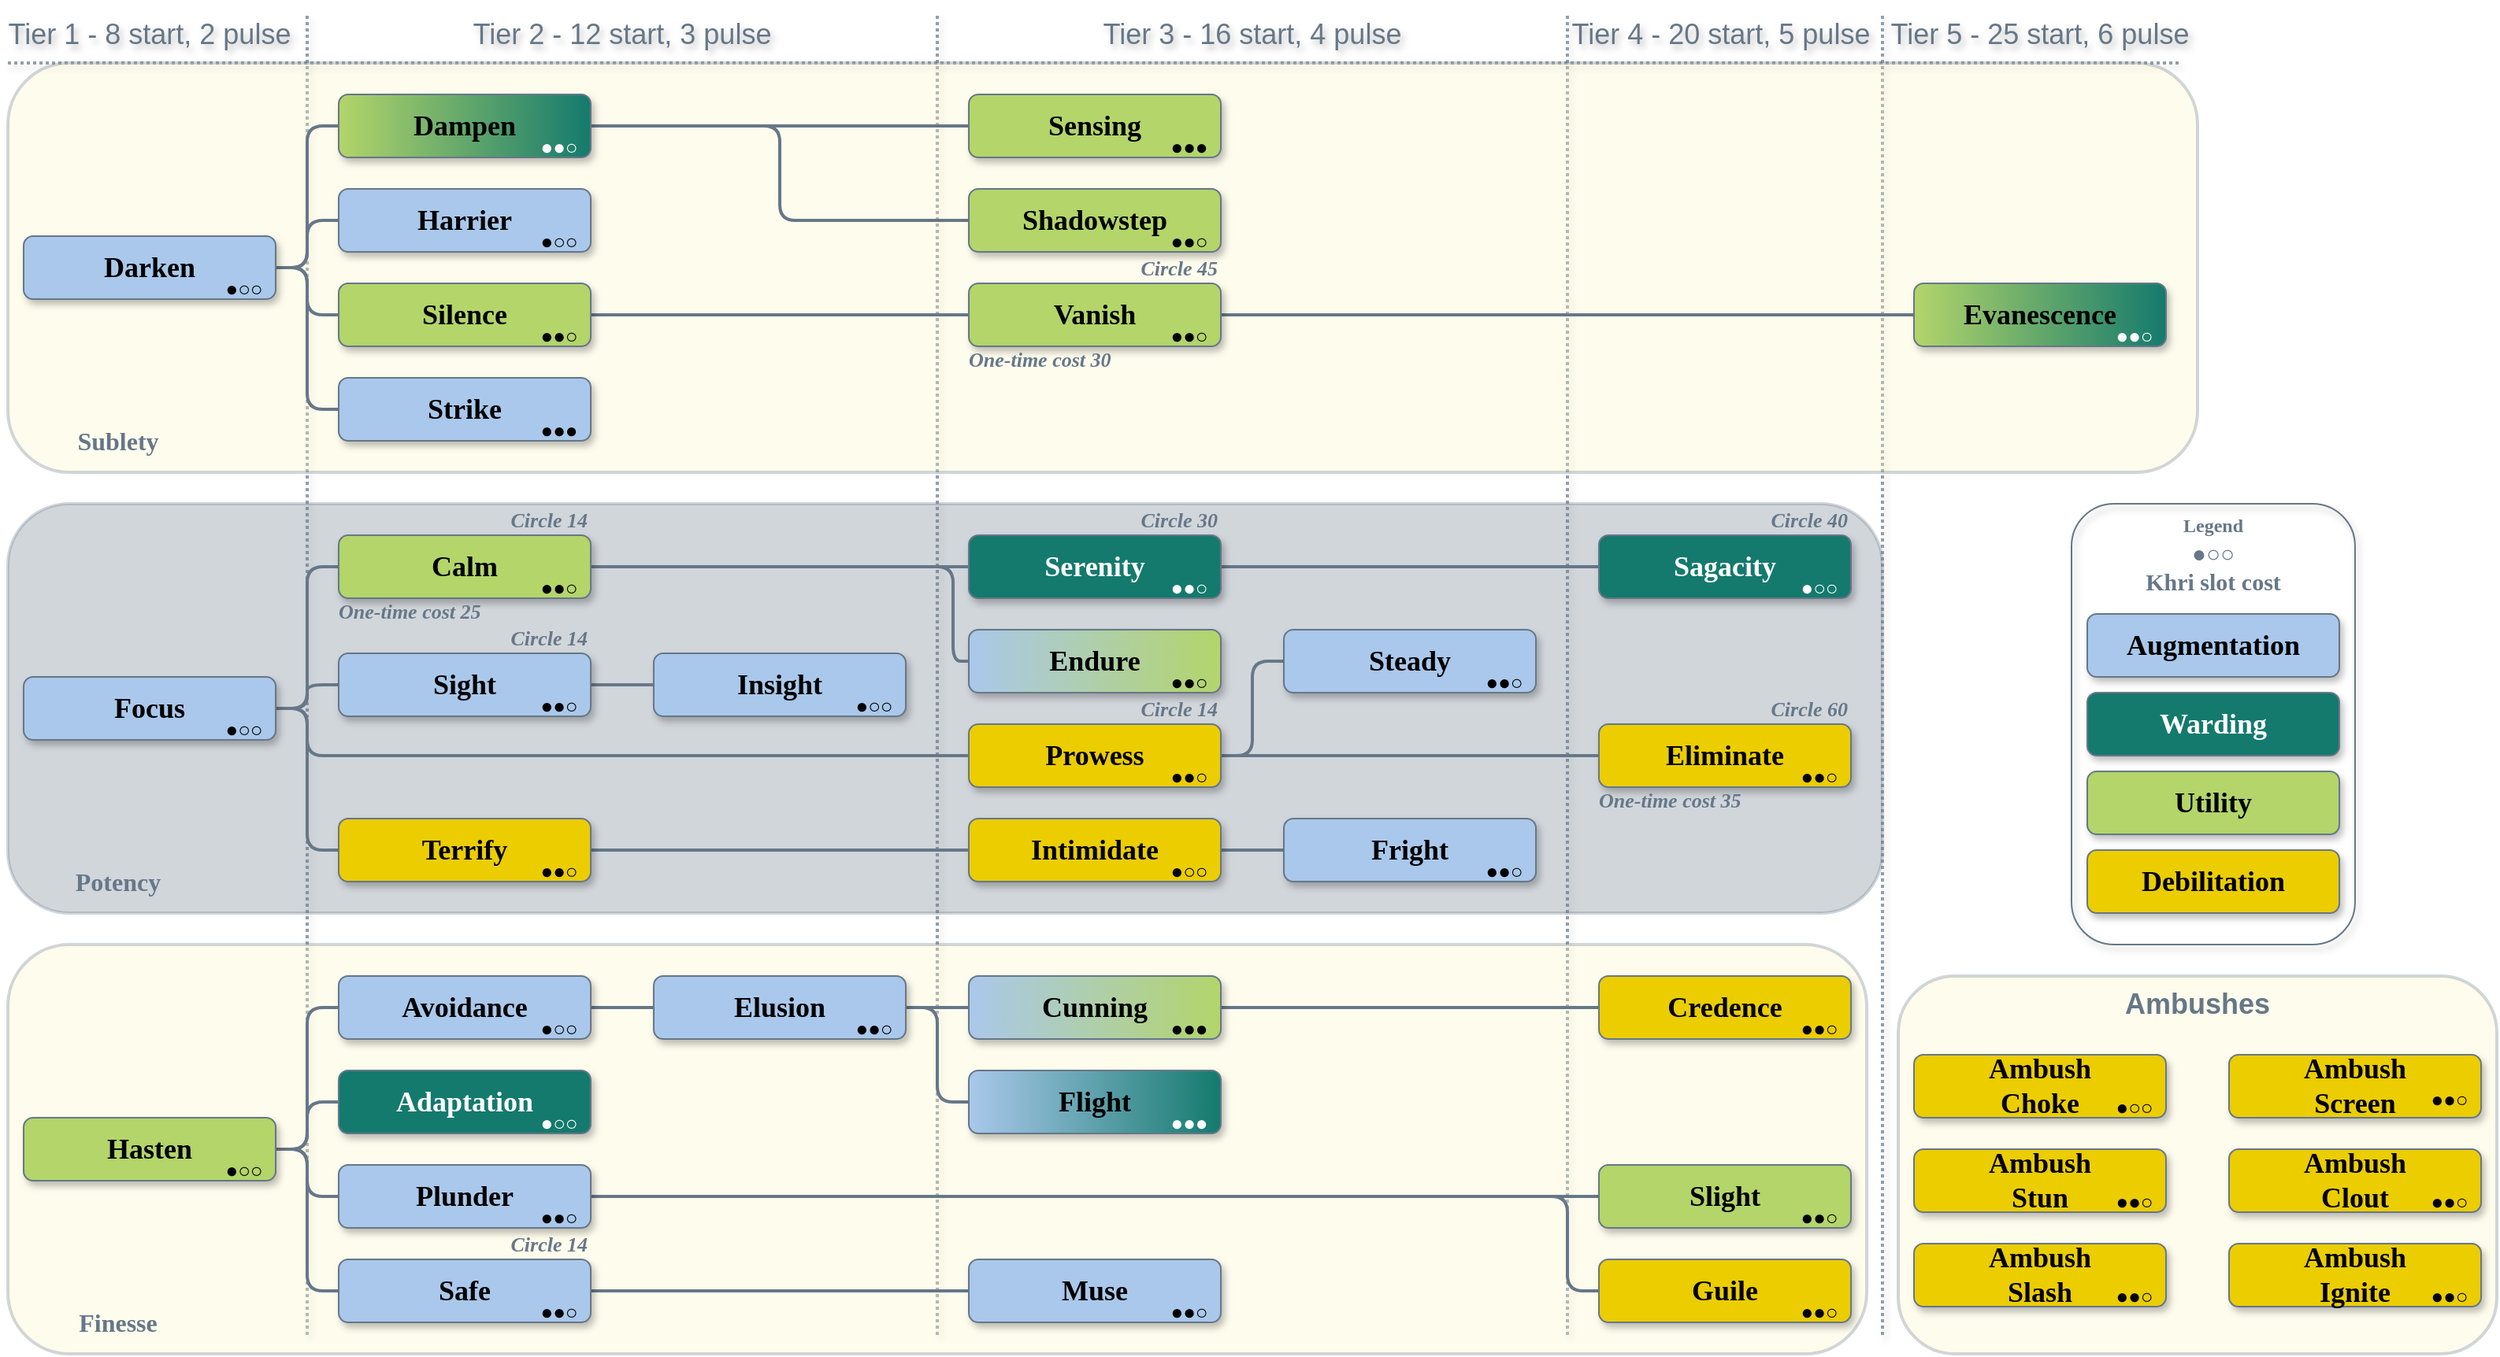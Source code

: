 <mxfile version="25.0.3">
  <diagram name="Page-1" id="PuFN-wMOv0jWiG4jprAx">
    <mxGraphModel dx="1420" dy="824" grid="1" gridSize="10" guides="1" tooltips="1" connect="1" arrows="1" fold="1" page="1" pageScale="1" pageWidth="1410" pageHeight="870" background="none" math="0" shadow="0">
      <root>
        <mxCell id="0" />
        <mxCell id="1" style="locked=1;" parent="0" />
        <mxCell id="DKlUDa0g7rmCu-vv5rfz-417" value="Tier 1 - 8 start, 2 pulse" style="text;align=center;verticalAlign=middle;resizable=0;points=[];autosize=0;strokeColor=none;fillColor=none;fontFamily=Helvetica;fontSize=18;fontColor=#667788;labelBackgroundColor=none;textShadow=1;" parent="1" vertex="1">
          <mxGeometry x="60" width="80" height="40" as="geometry" />
        </mxCell>
        <mxCell id="-dR2T00Uhgw3VuPTZwKf-54" value="" style="html=1;rounded=0;strokeWidth=2;endArrow=none;endFill=0;dashed=1;exitX=0.633;exitY=0;exitDx=0;exitDy=0;exitPerimeter=0;labelBackgroundColor=none;shadow=1;movable=1;resizable=1;rotatable=1;deletable=1;editable=1;locked=0;connectable=1;fontColor=default;strokeColor=#667788;opacity=70;dashPattern=1 1;" parent="1" edge="1">
          <mxGeometry width="100" relative="1" as="geometry">
            <mxPoint x="1000" y="10" as="sourcePoint" />
            <mxPoint x="1000" y="850" as="targetPoint" />
          </mxGeometry>
        </mxCell>
        <mxCell id="ByqBd_FR368xJn7YFOeK-134" value="" style="html=1;rounded=0;strokeWidth=2;endArrow=none;endFill=0;dashed=1;exitX=0.633;exitY=0;exitDx=0;exitDy=0;exitPerimeter=0;labelBackgroundColor=none;shadow=1;movable=1;resizable=1;rotatable=1;deletable=1;editable=1;locked=0;connectable=1;fontColor=default;strokeColor=#667788;opacity=70;dashPattern=1 1;" parent="1" edge="1">
          <mxGeometry width="100" relative="1" as="geometry">
            <mxPoint x="1200" y="10" as="sourcePoint" />
            <mxPoint x="1200" y="850" as="targetPoint" />
          </mxGeometry>
        </mxCell>
        <mxCell id="-dR2T00Uhgw3VuPTZwKf-70" value="" style="html=1;rounded=0;strokeWidth=2;endArrow=none;endFill=0;dashed=1;labelBackgroundColor=none;shadow=1;movable=1;resizable=1;rotatable=1;deletable=1;editable=1;locked=0;connectable=1;fontColor=default;strokeColor=#667788;opacity=70;dashPattern=1 1;" parent="1" edge="1">
          <mxGeometry width="100" relative="1" as="geometry">
            <mxPoint x="10" y="40" as="sourcePoint" />
            <mxPoint x="1390" y="40" as="targetPoint" />
          </mxGeometry>
        </mxCell>
        <mxCell id="DKlUDa0g7rmCu-vv5rfz-8" value="" style="html=1;rounded=0;strokeWidth=2;endArrow=none;endFill=0;dashed=1;labelBackgroundColor=none;shadow=1;movable=1;resizable=1;rotatable=1;deletable=1;editable=1;locked=0;connectable=1;fontColor=default;strokeColor=#667788;opacity=70;dashPattern=1 1;" parent="1" edge="1">
          <mxGeometry width="100" relative="1" as="geometry">
            <mxPoint x="600" y="10" as="sourcePoint" />
            <mxPoint x="600" y="850" as="targetPoint" />
          </mxGeometry>
        </mxCell>
        <mxCell id="-dR2T00Uhgw3VuPTZwKf-42" value="" style="html=1;rounded=0;strokeWidth=2;endArrow=none;endFill=0;dashed=1;labelBackgroundColor=none;shadow=1;movable=1;resizable=1;rotatable=1;deletable=1;editable=1;locked=0;connectable=1;fontColor=default;strokeColor=#667788;opacity=70;dashPattern=1 1;" parent="1" edge="1">
          <mxGeometry width="100" relative="1" as="geometry">
            <mxPoint x="200" y="10" as="sourcePoint" />
            <mxPoint x="200" y="850" as="targetPoint" />
          </mxGeometry>
        </mxCell>
        <mxCell id="Cg-prXCYWdKOKpc3LPME-8" value="Tier 2 - 12 start, 3 pulse" style="text;align=center;verticalAlign=middle;resizable=0;points=[];autosize=0;strokeColor=none;fillColor=none;fontFamily=Helvetica;fontSize=18;fontColor=#667788;labelBackgroundColor=none;textShadow=1;" parent="1" vertex="1">
          <mxGeometry x="360" width="80" height="40" as="geometry" />
        </mxCell>
        <mxCell id="Cg-prXCYWdKOKpc3LPME-13" value="Tier 3 - 16 start, 4 pulse" style="text;align=center;verticalAlign=middle;resizable=0;points=[];autosize=0;strokeColor=none;fillColor=none;fontFamily=Helvetica;fontSize=18;fontColor=#667788;labelBackgroundColor=none;textShadow=1;" parent="1" vertex="1">
          <mxGeometry x="760" width="80" height="40" as="geometry" />
        </mxCell>
        <mxCell id="nrDkeawLvVhO7n4JyB0N-19" value="Tier 4 - 20 start, 5 pulse " style="text;align=center;verticalAlign=middle;resizable=0;points=[];autosize=0;strokeColor=none;fillColor=none;fontFamily=Helvetica;fontSize=18;fontColor=#667788;labelBackgroundColor=none;textShadow=1;" vertex="1" parent="1">
          <mxGeometry x="1060" width="80" height="40" as="geometry" />
        </mxCell>
        <mxCell id="nrDkeawLvVhO7n4JyB0N-20" value="Tier 5 - 25 start, 6 pulse" style="text;align=center;verticalAlign=middle;resizable=0;points=[];autosize=0;strokeColor=none;fillColor=none;fontFamily=Helvetica;fontSize=18;fontColor=#667788;labelBackgroundColor=none;textShadow=1;" vertex="1" parent="1">
          <mxGeometry x="1260" width="80" height="40" as="geometry" />
        </mxCell>
        <mxCell id="nrDkeawLvVhO7n4JyB0N-56" value="Legend" style="rounded=1;fillColor=none;verticalAlign=top;labelBackgroundColor=none;movable=1;resizable=1;rotatable=1;deletable=1;editable=1;locked=0;connectable=1;container=0;fontStyle=1;fontColor=#667788;fontFamily=Georgia;strokeColor=#667788;shadow=1;glass=0;strokeWidth=1;textShadow=0;whiteSpace=wrap;" vertex="1" parent="1">
          <mxGeometry x="1320" y="320" width="180" height="280" as="geometry" />
        </mxCell>
        <mxCell id="nrDkeawLvVhO7n4JyB0N-58" value="Debilitation" style="rounded=1;whiteSpace=wrap;fillColor=#EBCD00;labelBackgroundColor=none;movable=1;resizable=1;rotatable=1;deletable=1;editable=1;locked=0;connectable=1;container=0;fontFamily=Georgia;fontSize=18;strokeColor=#667788;shadow=1;glass=0;strokeWidth=1;align=center;fontStyle=1;verticalAlign=middle;fontColor=#000000;textShadow=0;" vertex="1" parent="1">
          <mxGeometry x="1330" y="540" width="160" height="40" as="geometry" />
        </mxCell>
        <mxCell id="nrDkeawLvVhO7n4JyB0N-60" value="Utility" style="rounded=1;whiteSpace=wrap;fillColor=#B3D56A;labelBackgroundColor=none;movable=1;resizable=1;rotatable=1;deletable=1;editable=1;locked=0;connectable=1;container=0;fontFamily=Georgia;fontSize=18;strokeColor=#667788;shadow=1;glass=0;strokeWidth=1;align=center;fontStyle=1;verticalAlign=middle;fontColor=#000000;textShadow=0;" vertex="1" parent="1">
          <mxGeometry x="1330" y="490" width="160" height="40" as="geometry" />
        </mxCell>
        <mxCell id="nrDkeawLvVhO7n4JyB0N-61" value="Warding" style="rounded=1;whiteSpace=wrap;fillColor=#147A6D;labelBackgroundColor=none;movable=1;resizable=1;rotatable=1;deletable=1;editable=1;locked=0;connectable=1;container=0;fontFamily=Georgia;fontSize=18;strokeColor=#667788;shadow=1;glass=0;strokeWidth=1;align=center;fontStyle=1;verticalAlign=middle;fontColor=#FFFFFF;textShadow=0;" vertex="1" parent="1">
          <mxGeometry x="1330" y="440" width="160" height="40" as="geometry" />
        </mxCell>
        <mxCell id="nrDkeawLvVhO7n4JyB0N-62" value="Augmentation" style="rounded=1;whiteSpace=wrap;fillColor=#AAC8EB;labelBackgroundColor=none;movable=1;resizable=1;rotatable=1;deletable=1;editable=1;locked=0;connectable=1;container=0;fontFamily=Georgia;fontSize=18;strokeColor=#667788;shadow=1;glass=0;strokeWidth=1;fontColor=#000000;align=center;fontStyle=1;verticalAlign=middle;textShadow=0;" vertex="1" parent="1">
          <mxGeometry x="1330" y="390" width="160" height="40" as="geometry" />
        </mxCell>
        <mxCell id="nrDkeawLvVhO7n4JyB0N-65" value="●○○&#xa;Khri slot cost" style="text;align=center;verticalAlign=middle;whiteSpace=wrap;rounded=1;fontFamily=Georgia;fontSize=15;fontColor=#667788;labelBackgroundColor=none;strokeColor=none;shadow=1;glass=0;strokeWidth=1;movable=1;resizable=1;rotatable=1;deletable=1;editable=1;locked=0;connectable=1;fontStyle=1" vertex="1" parent="1">
          <mxGeometry x="1330" y="340" width="160" height="40" as="geometry" />
        </mxCell>
        <mxCell id="DKlUDa0g7rmCu-vv5rfz-316" value="Spellbook borders" style="locked=1;" parent="0" />
        <mxCell id="DKlUDa0g7rmCu-vv5rfz-317" value="" style="rounded=1;fontFamily=Helvetica;fontSize=11;fontColor=default;labelBackgroundColor=none;fillColor=#FCF4C4;strokeColor=#667788;opacity=30;glass=0;shadow=0;align=center;verticalAlign=middle;gradientColor=none;strokeWidth=2;" parent="DKlUDa0g7rmCu-vv5rfz-316" vertex="1">
          <mxGeometry x="10" y="600" width="1180" height="260" as="geometry" />
        </mxCell>
        <mxCell id="ByqBd_FR368xJn7YFOeK-137" value="Finesse" style="text;align=center;verticalAlign=middle;whiteSpace=wrap;rounded=0;fontStyle=1;fontSize=16;fontFamily=Georgia;fontColor=#667788;strokeColor=none;" parent="DKlUDa0g7rmCu-vv5rfz-316" vertex="1">
          <mxGeometry x="10" y="820" width="140" height="40" as="geometry" />
        </mxCell>
        <mxCell id="ByqBd_FR368xJn7YFOeK-140" value="" style="rounded=1;fontFamily=Helvetica;fontSize=11;fontColor=default;labelBackgroundColor=none;fillColor=#667788;strokeColor=#667788;opacity=30;glass=0;shadow=0;align=center;verticalAlign=middle;gradientColor=none;strokeWidth=2;" parent="DKlUDa0g7rmCu-vv5rfz-316" vertex="1">
          <mxGeometry x="10" y="320" width="1190" height="260" as="geometry" />
        </mxCell>
        <mxCell id="ByqBd_FR368xJn7YFOeK-141" value="Potency" style="text;align=center;verticalAlign=middle;whiteSpace=wrap;rounded=0;fontStyle=1;fontSize=16;fontFamily=Georgia;fontColor=#667788;strokeColor=none;" parent="DKlUDa0g7rmCu-vv5rfz-316" vertex="1">
          <mxGeometry x="10" y="540" width="140" height="40" as="geometry" />
        </mxCell>
        <mxCell id="ByqBd_FR368xJn7YFOeK-142" value="" style="rounded=1;fontFamily=Helvetica;fontSize=11;fontColor=default;labelBackgroundColor=none;fillColor=#FCF4C4;strokeColor=#667788;opacity=30;glass=0;shadow=0;align=center;verticalAlign=middle;gradientColor=none;strokeWidth=2;" parent="DKlUDa0g7rmCu-vv5rfz-316" vertex="1">
          <mxGeometry x="10" y="40" width="1390" height="260" as="geometry" />
        </mxCell>
        <mxCell id="ByqBd_FR368xJn7YFOeK-143" value="Sublety" style="text;align=center;verticalAlign=middle;whiteSpace=wrap;rounded=0;fontStyle=1;fontSize=16;fontFamily=Georgia;fontColor=#667788;strokeColor=none;" parent="DKlUDa0g7rmCu-vv5rfz-316" vertex="1">
          <mxGeometry x="10" y="260" width="140" height="40" as="geometry" />
        </mxCell>
        <mxCell id="nrDkeawLvVhO7n4JyB0N-75" value="Ambushes" style="rounded=1;fontFamily=Helvetica;fontSize=18;fontColor=#667788;labelBackgroundColor=none;fillColor=#FCF4C4;strokeColor=#667788;opacity=30;glass=0;shadow=0;align=center;verticalAlign=top;gradientColor=none;strokeWidth=2;fontStyle=1" vertex="1" parent="DKlUDa0g7rmCu-vv5rfz-316">
          <mxGeometry x="1210" y="620" width="380" height="240" as="geometry" />
        </mxCell>
        <mxCell id="DKlUDa0g7rmCu-vv5rfz-14" value="Shapes and Lines" style="locked=1;" parent="0" />
        <mxCell id="Cg-prXCYWdKOKpc3LPME-3" value="Adaptation" style="rounded=1;strokeWidth=1;strokeColor=#667788;textShadow=0;labelBackgroundColor=none;whiteSpace=wrap;fontSize=18;fontFamily=Georgia;fillColor=#147A6D;fontColor=#FFFFFF;shadow=1;glass=0;align=center;verticalAlign=middle;fontStyle=1;resizable=1;" parent="DKlUDa0g7rmCu-vv5rfz-14" vertex="1">
          <mxGeometry x="220" y="680" width="160" height="40" as="geometry" />
        </mxCell>
        <mxCell id="nrDkeawLvVhO7n4JyB0N-25" style="edgeStyle=orthogonalEdgeStyle;shape=connector;curved=0;rounded=1;orthogonalLoop=1;jettySize=auto;html=1;exitX=1;exitY=0.5;exitDx=0;exitDy=0;entryX=0;entryY=0.5;entryDx=0;entryDy=0;strokeColor=#667788;strokeWidth=2;align=center;verticalAlign=middle;fontFamily=Helvetica;fontSize=11;fontColor=default;labelBackgroundColor=default;endArrow=none;endFill=0;" edge="1" parent="DKlUDa0g7rmCu-vv5rfz-14" source="Cg-prXCYWdKOKpc3LPME-4" target="Cg-prXCYWdKOKpc3LPME-6">
          <mxGeometry relative="1" as="geometry" />
        </mxCell>
        <mxCell id="Cg-prXCYWdKOKpc3LPME-4" value="Avoidance" style="rounded=1;strokeWidth=1;strokeColor=#667788;textShadow=0;labelBackgroundColor=none;whiteSpace=wrap;fontSize=18;fontFamily=Georgia;fillColor=#AAC8EB;fontColor=#000000;shadow=1;glass=0;align=center;verticalAlign=middle;fontStyle=1;resizable=1;" parent="DKlUDa0g7rmCu-vv5rfz-14" vertex="1">
          <mxGeometry x="220" y="620" width="160" height="40" as="geometry" />
        </mxCell>
        <mxCell id="nrDkeawLvVhO7n4JyB0N-29" style="edgeStyle=orthogonalEdgeStyle;shape=connector;curved=0;rounded=1;orthogonalLoop=1;jettySize=auto;html=1;exitX=1;exitY=0.5;exitDx=0;exitDy=0;entryX=0;entryY=0.5;entryDx=0;entryDy=0;strokeColor=#667788;strokeWidth=2;align=center;verticalAlign=middle;fontFamily=Helvetica;fontSize=11;fontColor=default;labelBackgroundColor=default;endArrow=none;endFill=0;" edge="1" parent="DKlUDa0g7rmCu-vv5rfz-14" source="Cg-prXCYWdKOKpc3LPME-5" target="Cg-prXCYWdKOKpc3LPME-14">
          <mxGeometry relative="1" as="geometry" />
        </mxCell>
        <mxCell id="nrDkeawLvVhO7n4JyB0N-30" style="edgeStyle=orthogonalEdgeStyle;shape=connector;curved=0;rounded=1;orthogonalLoop=1;jettySize=auto;html=1;exitX=1;exitY=0.5;exitDx=0;exitDy=0;entryX=0;entryY=0.5;entryDx=0;entryDy=0;strokeColor=#667788;strokeWidth=2;align=center;verticalAlign=middle;fontFamily=Helvetica;fontSize=11;fontColor=default;labelBackgroundColor=default;endArrow=none;endFill=0;" edge="1" parent="DKlUDa0g7rmCu-vv5rfz-14" source="Cg-prXCYWdKOKpc3LPME-5" target="Cg-prXCYWdKOKpc3LPME-15">
          <mxGeometry relative="1" as="geometry">
            <Array as="points">
              <mxPoint x="1000" y="760" />
              <mxPoint x="1000" y="820" />
            </Array>
          </mxGeometry>
        </mxCell>
        <mxCell id="Cg-prXCYWdKOKpc3LPME-5" value="Plunder" style="rounded=1;strokeWidth=1;strokeColor=#667788;textShadow=0;labelBackgroundColor=none;whiteSpace=wrap;fontSize=18;fontFamily=Georgia;fillColor=#AAC8EB;fontColor=#000000;shadow=1;glass=0;align=center;verticalAlign=middle;fontStyle=1;resizable=1;" parent="DKlUDa0g7rmCu-vv5rfz-14" vertex="1">
          <mxGeometry x="220" y="740" width="160" height="40" as="geometry" />
        </mxCell>
        <mxCell id="nrDkeawLvVhO7n4JyB0N-26" style="edgeStyle=orthogonalEdgeStyle;shape=connector;curved=0;rounded=1;orthogonalLoop=1;jettySize=auto;html=1;exitX=1;exitY=0.5;exitDx=0;exitDy=0;entryX=0;entryY=0.5;entryDx=0;entryDy=0;strokeColor=#667788;strokeWidth=2;align=center;verticalAlign=middle;fontFamily=Helvetica;fontSize=11;fontColor=default;labelBackgroundColor=default;endArrow=none;endFill=0;" edge="1" parent="DKlUDa0g7rmCu-vv5rfz-14" source="Cg-prXCYWdKOKpc3LPME-6" target="Cg-prXCYWdKOKpc3LPME-9">
          <mxGeometry relative="1" as="geometry" />
        </mxCell>
        <mxCell id="nrDkeawLvVhO7n4JyB0N-27" style="edgeStyle=orthogonalEdgeStyle;shape=connector;curved=0;rounded=1;orthogonalLoop=1;jettySize=auto;html=1;exitX=1;exitY=0.5;exitDx=0;exitDy=0;entryX=0;entryY=0.5;entryDx=0;entryDy=0;strokeColor=#667788;strokeWidth=2;align=center;verticalAlign=middle;fontFamily=Helvetica;fontSize=11;fontColor=default;labelBackgroundColor=default;endArrow=none;endFill=0;" edge="1" parent="DKlUDa0g7rmCu-vv5rfz-14" source="Cg-prXCYWdKOKpc3LPME-6" target="Cg-prXCYWdKOKpc3LPME-12">
          <mxGeometry relative="1" as="geometry" />
        </mxCell>
        <mxCell id="Cg-prXCYWdKOKpc3LPME-6" value="Elusion" style="rounded=1;strokeWidth=1;strokeColor=#667788;textShadow=0;labelBackgroundColor=none;whiteSpace=wrap;fontSize=18;fontFamily=Georgia;fillColor=#AAC8EB;fontColor=#000000;shadow=1;glass=0;align=center;verticalAlign=middle;fontStyle=1;resizable=1;" parent="DKlUDa0g7rmCu-vv5rfz-14" vertex="1">
          <mxGeometry x="420" y="620" width="160" height="40" as="geometry" />
        </mxCell>
        <mxCell id="nrDkeawLvVhO7n4JyB0N-32" style="edgeStyle=orthogonalEdgeStyle;shape=connector;curved=0;rounded=1;orthogonalLoop=1;jettySize=auto;html=1;exitX=1;exitY=0.5;exitDx=0;exitDy=0;entryX=0;entryY=0.5;entryDx=0;entryDy=0;strokeColor=#667788;strokeWidth=2;align=center;verticalAlign=middle;fontFamily=Helvetica;fontSize=11;fontColor=default;labelBackgroundColor=default;endArrow=none;endFill=0;" edge="1" parent="DKlUDa0g7rmCu-vv5rfz-14" source="Cg-prXCYWdKOKpc3LPME-7" target="Cg-prXCYWdKOKpc3LPME-17">
          <mxGeometry relative="1" as="geometry" />
        </mxCell>
        <mxCell id="Cg-prXCYWdKOKpc3LPME-7" value="Safe" style="rounded=1;strokeWidth=1;strokeColor=#667788;textShadow=0;labelBackgroundColor=none;whiteSpace=wrap;fontSize=18;fontFamily=Georgia;fillColor=#AAC8EB;fontColor=#000000;shadow=1;glass=0;align=center;verticalAlign=middle;fontStyle=1;resizable=1;" parent="DKlUDa0g7rmCu-vv5rfz-14" vertex="1">
          <mxGeometry x="220" y="800" width="160" height="40" as="geometry" />
        </mxCell>
        <mxCell id="nrDkeawLvVhO7n4JyB0N-28" style="edgeStyle=orthogonalEdgeStyle;shape=connector;curved=0;rounded=1;orthogonalLoop=1;jettySize=auto;html=1;exitX=1;exitY=0.5;exitDx=0;exitDy=0;entryX=0;entryY=0.5;entryDx=0;entryDy=0;strokeColor=#667788;strokeWidth=2;align=center;verticalAlign=middle;fontFamily=Helvetica;fontSize=11;fontColor=default;labelBackgroundColor=default;endArrow=none;endFill=0;" edge="1" parent="DKlUDa0g7rmCu-vv5rfz-14" source="Cg-prXCYWdKOKpc3LPME-9" target="Cg-prXCYWdKOKpc3LPME-16">
          <mxGeometry relative="1" as="geometry" />
        </mxCell>
        <mxCell id="Cg-prXCYWdKOKpc3LPME-9" value="Cunning" style="rounded=1;strokeWidth=1;strokeColor=#667788;textShadow=0;labelBackgroundColor=none;whiteSpace=wrap;fontSize=18;fontFamily=Georgia;fillColor=#AAC8EB;fontColor=#000000;shadow=1;glass=0;align=center;verticalAlign=middle;fontStyle=1;resizable=1;gradientColor=#B3D56A;gradientDirection=east;" parent="DKlUDa0g7rmCu-vv5rfz-14" vertex="1">
          <mxGeometry x="620" y="620" width="160" height="40" as="geometry" />
        </mxCell>
        <mxCell id="Cg-prXCYWdKOKpc3LPME-12" value="Flight" style="rounded=1;strokeWidth=1;strokeColor=#667788;textShadow=0;labelBackgroundColor=none;whiteSpace=wrap;fontSize=18;fontFamily=Georgia;fillColor=#AAC8EB;fontColor=#000000;shadow=1;glass=0;align=center;verticalAlign=middle;fontStyle=1;resizable=1;gradientColor=#147A6D;gradientDirection=east;" parent="DKlUDa0g7rmCu-vv5rfz-14" vertex="1">
          <mxGeometry x="620" y="680" width="160" height="40" as="geometry" />
        </mxCell>
        <mxCell id="Cg-prXCYWdKOKpc3LPME-14" value="Slight" style="rounded=1;strokeWidth=1;strokeColor=#667788;textShadow=0;labelBackgroundColor=none;whiteSpace=wrap;fontSize=18;fontFamily=Georgia;fillColor=#B3D56A;fontColor=#000000;shadow=1;glass=0;align=center;verticalAlign=middle;fontStyle=1;resizable=1;" parent="DKlUDa0g7rmCu-vv5rfz-14" vertex="1">
          <mxGeometry x="1020" y="740" width="160" height="40" as="geometry" />
        </mxCell>
        <mxCell id="Cg-prXCYWdKOKpc3LPME-15" value="Guile" style="rounded=1;strokeWidth=1;strokeColor=#667788;textShadow=0;labelBackgroundColor=none;whiteSpace=wrap;fontSize=18;fontFamily=Georgia;fillColor=#EBCD00;fontColor=#000000;shadow=1;glass=0;align=center;verticalAlign=middle;fontStyle=1;resizable=1;" parent="DKlUDa0g7rmCu-vv5rfz-14" vertex="1">
          <mxGeometry x="1020" y="800" width="160" height="40" as="geometry" />
        </mxCell>
        <mxCell id="Cg-prXCYWdKOKpc3LPME-16" value="Credence" style="rounded=1;strokeWidth=1;strokeColor=#667788;textShadow=0;labelBackgroundColor=none;whiteSpace=wrap;fontSize=18;fontFamily=Georgia;fillColor=#EBCD00;fontColor=#000000;shadow=1;glass=0;align=center;verticalAlign=middle;fontStyle=1;resizable=1;" parent="DKlUDa0g7rmCu-vv5rfz-14" vertex="1">
          <mxGeometry x="1020" y="620" width="160" height="40" as="geometry" />
        </mxCell>
        <mxCell id="Cg-prXCYWdKOKpc3LPME-17" value="Muse" style="rounded=1;strokeWidth=1;strokeColor=#667788;textShadow=0;labelBackgroundColor=none;whiteSpace=wrap;fontSize=18;fontFamily=Georgia;fillColor=#AAC8EB;fontColor=#000000;shadow=1;glass=0;align=center;verticalAlign=middle;fontStyle=1;resizable=1;" parent="DKlUDa0g7rmCu-vv5rfz-14" vertex="1">
          <mxGeometry x="620" y="800" width="160" height="40" as="geometry" />
        </mxCell>
        <mxCell id="nrDkeawLvVhO7n4JyB0N-54" style="edgeStyle=orthogonalEdgeStyle;shape=connector;curved=0;rounded=1;orthogonalLoop=1;jettySize=auto;html=1;exitX=1;exitY=0.5;exitDx=0;exitDy=0;entryX=0;entryY=0.5;entryDx=0;entryDy=0;strokeColor=#667788;strokeWidth=2;align=center;verticalAlign=middle;fontFamily=Helvetica;fontSize=11;fontColor=default;labelBackgroundColor=default;endArrow=none;endFill=0;" edge="1" parent="DKlUDa0g7rmCu-vv5rfz-14" source="nrDkeawLvVhO7n4JyB0N-1" target="nrDkeawLvVhO7n4JyB0N-17">
          <mxGeometry relative="1" as="geometry" />
        </mxCell>
        <mxCell id="nrDkeawLvVhO7n4JyB0N-1" value="Silence" style="rounded=1;strokeWidth=1;strokeColor=#667788;textShadow=0;labelBackgroundColor=none;whiteSpace=wrap;fontSize=18;fontFamily=Georgia;fillColor=#B3D56A;fontColor=#000000;shadow=1;glass=0;align=center;verticalAlign=middle;fontStyle=1;resizable=1;" vertex="1" parent="DKlUDa0g7rmCu-vv5rfz-14">
          <mxGeometry x="220" y="180" width="160" height="40" as="geometry" />
        </mxCell>
        <mxCell id="nrDkeawLvVhO7n4JyB0N-52" style="edgeStyle=orthogonalEdgeStyle;shape=connector;curved=0;rounded=1;orthogonalLoop=1;jettySize=auto;html=1;exitX=1;exitY=0.5;exitDx=0;exitDy=0;entryX=0;entryY=0.5;entryDx=0;entryDy=0;strokeColor=#667788;strokeWidth=2;align=center;verticalAlign=middle;fontFamily=Helvetica;fontSize=11;fontColor=default;labelBackgroundColor=default;endArrow=none;endFill=0;" edge="1" parent="DKlUDa0g7rmCu-vv5rfz-14" source="nrDkeawLvVhO7n4JyB0N-2" target="nrDkeawLvVhO7n4JyB0N-15">
          <mxGeometry relative="1" as="geometry" />
        </mxCell>
        <mxCell id="nrDkeawLvVhO7n4JyB0N-53" style="edgeStyle=orthogonalEdgeStyle;shape=connector;curved=0;rounded=1;orthogonalLoop=1;jettySize=auto;html=1;exitX=1;exitY=0.5;exitDx=0;exitDy=0;entryX=0;entryY=0.5;entryDx=0;entryDy=0;strokeColor=#667788;strokeWidth=2;align=center;verticalAlign=middle;fontFamily=Helvetica;fontSize=11;fontColor=default;labelBackgroundColor=default;endArrow=none;endFill=0;" edge="1" parent="DKlUDa0g7rmCu-vv5rfz-14" source="nrDkeawLvVhO7n4JyB0N-2" target="nrDkeawLvVhO7n4JyB0N-14">
          <mxGeometry relative="1" as="geometry" />
        </mxCell>
        <mxCell id="nrDkeawLvVhO7n4JyB0N-2" value="Dampen" style="rounded=1;strokeWidth=1;strokeColor=#667788;textShadow=0;labelBackgroundColor=none;whiteSpace=wrap;fontSize=18;fontFamily=Georgia;fillColor=#B3D56A;fontColor=#000000;shadow=1;glass=0;align=center;verticalAlign=middle;fontStyle=1;resizable=1;gradientColor=#147A6D;gradientDirection=east;" vertex="1" parent="DKlUDa0g7rmCu-vv5rfz-14">
          <mxGeometry x="220" y="60" width="160" height="40" as="geometry" />
        </mxCell>
        <mxCell id="nrDkeawLvVhO7n4JyB0N-3" value="Insight" style="rounded=1;strokeWidth=1;strokeColor=#667788;textShadow=0;labelBackgroundColor=none;whiteSpace=wrap;fontSize=18;fontFamily=Georgia;fillColor=#AAC8EB;fontColor=#000000;shadow=1;glass=0;align=center;verticalAlign=middle;fontStyle=1;resizable=1;" vertex="1" parent="DKlUDa0g7rmCu-vv5rfz-14">
          <mxGeometry x="420" y="415" width="160" height="40" as="geometry" />
        </mxCell>
        <mxCell id="nrDkeawLvVhO7n4JyB0N-4" value="Harrier" style="rounded=1;strokeWidth=1;strokeColor=#667788;textShadow=0;labelBackgroundColor=none;whiteSpace=wrap;fontSize=18;fontFamily=Georgia;fillColor=#AAC8EB;fontColor=#000000;shadow=1;glass=0;align=center;verticalAlign=middle;fontStyle=1;resizable=1;" vertex="1" parent="DKlUDa0g7rmCu-vv5rfz-14">
          <mxGeometry x="220" y="120" width="160" height="40" as="geometry" />
        </mxCell>
        <mxCell id="nrDkeawLvVhO7n4JyB0N-45" style="edgeStyle=orthogonalEdgeStyle;shape=connector;curved=0;rounded=1;orthogonalLoop=1;jettySize=auto;html=1;exitX=1;exitY=0.5;exitDx=0;exitDy=0;entryX=0;entryY=0.5;entryDx=0;entryDy=0;strokeColor=#667788;strokeWidth=2;align=center;verticalAlign=middle;fontFamily=Helvetica;fontSize=11;fontColor=default;labelBackgroundColor=default;endArrow=none;endFill=0;" edge="1" parent="DKlUDa0g7rmCu-vv5rfz-14" source="nrDkeawLvVhO7n4JyB0N-5" target="nrDkeawLvVhO7n4JyB0N-10">
          <mxGeometry relative="1" as="geometry" />
        </mxCell>
        <mxCell id="nrDkeawLvVhO7n4JyB0N-5" value="Intimidate" style="rounded=1;strokeWidth=1;strokeColor=#667788;textShadow=0;labelBackgroundColor=none;whiteSpace=wrap;fontSize=18;fontFamily=Georgia;fillColor=#EBCD00;fontColor=#000000;shadow=1;glass=0;align=center;verticalAlign=middle;fontStyle=1;resizable=1;" vertex="1" parent="DKlUDa0g7rmCu-vv5rfz-14">
          <mxGeometry x="620" y="520" width="160" height="40" as="geometry" />
        </mxCell>
        <mxCell id="nrDkeawLvVhO7n4JyB0N-6" value="Endure" style="rounded=1;strokeWidth=1;strokeColor=#667788;textShadow=0;labelBackgroundColor=none;whiteSpace=wrap;fontSize=18;fontFamily=Georgia;fillColor=#AAC8EB;fontColor=#000000;shadow=1;glass=0;align=center;verticalAlign=middle;fontStyle=1;resizable=1;gradientColor=#B3D56A;gradientDirection=east;" vertex="1" parent="DKlUDa0g7rmCu-vv5rfz-14">
          <mxGeometry x="620" y="400" width="160" height="40" as="geometry" />
        </mxCell>
        <mxCell id="nrDkeawLvVhO7n4JyB0N-42" style="edgeStyle=orthogonalEdgeStyle;shape=connector;curved=0;rounded=1;orthogonalLoop=1;jettySize=auto;html=1;exitX=1;exitY=0.5;exitDx=0;exitDy=0;entryX=0;entryY=0.5;entryDx=0;entryDy=0;strokeColor=#667788;strokeWidth=2;align=center;verticalAlign=middle;fontFamily=Helvetica;fontSize=11;fontColor=default;labelBackgroundColor=default;endArrow=none;endFill=0;" edge="1" parent="DKlUDa0g7rmCu-vv5rfz-14" source="nrDkeawLvVhO7n4JyB0N-7" target="nrDkeawLvVhO7n4JyB0N-12">
          <mxGeometry relative="1" as="geometry" />
        </mxCell>
        <mxCell id="nrDkeawLvVhO7n4JyB0N-7" value="Serenity" style="rounded=1;strokeWidth=1;strokeColor=#667788;textShadow=0;labelBackgroundColor=none;whiteSpace=wrap;fontSize=18;fontFamily=Georgia;fillColor=#147A6D;fontColor=#FFFFFF;shadow=1;glass=0;align=center;verticalAlign=middle;fontStyle=1;resizable=1;" vertex="1" parent="DKlUDa0g7rmCu-vv5rfz-14">
          <mxGeometry x="620" y="340" width="160" height="40" as="geometry" />
        </mxCell>
        <mxCell id="nrDkeawLvVhO7n4JyB0N-8" value="Eliminate" style="rounded=1;strokeWidth=1;strokeColor=#667788;textShadow=0;labelBackgroundColor=none;whiteSpace=wrap;fontSize=18;fontFamily=Georgia;fillColor=#EBCD00;fontColor=#000000;shadow=1;glass=0;align=center;verticalAlign=middle;fontStyle=1;resizable=1;" vertex="1" parent="DKlUDa0g7rmCu-vv5rfz-14">
          <mxGeometry x="1020" y="460" width="160" height="40" as="geometry" />
        </mxCell>
        <mxCell id="nrDkeawLvVhO7n4JyB0N-46" style="edgeStyle=orthogonalEdgeStyle;shape=connector;curved=0;rounded=1;orthogonalLoop=1;jettySize=auto;html=1;exitX=1;exitY=0.5;exitDx=0;exitDy=0;entryX=0;entryY=0.5;entryDx=0;entryDy=0;strokeColor=#667788;strokeWidth=2;align=center;verticalAlign=middle;fontFamily=Helvetica;fontSize=11;fontColor=default;labelBackgroundColor=default;endArrow=none;endFill=0;" edge="1" parent="DKlUDa0g7rmCu-vv5rfz-14" source="nrDkeawLvVhO7n4JyB0N-9" target="nrDkeawLvVhO7n4JyB0N-8">
          <mxGeometry relative="1" as="geometry" />
        </mxCell>
        <mxCell id="nrDkeawLvVhO7n4JyB0N-47" style="edgeStyle=orthogonalEdgeStyle;shape=connector;curved=0;rounded=1;orthogonalLoop=1;jettySize=auto;html=1;exitX=1;exitY=0.5;exitDx=0;exitDy=0;entryX=0;entryY=0.5;entryDx=0;entryDy=0;strokeColor=#667788;strokeWidth=2;align=center;verticalAlign=middle;fontFamily=Helvetica;fontSize=11;fontColor=default;labelBackgroundColor=default;endArrow=none;endFill=0;" edge="1" parent="DKlUDa0g7rmCu-vv5rfz-14" source="nrDkeawLvVhO7n4JyB0N-9" target="nrDkeawLvVhO7n4JyB0N-11">
          <mxGeometry relative="1" as="geometry" />
        </mxCell>
        <mxCell id="nrDkeawLvVhO7n4JyB0N-9" value="Prowess" style="rounded=1;strokeWidth=1;strokeColor=#667788;textShadow=0;labelBackgroundColor=none;whiteSpace=wrap;fontSize=18;fontFamily=Georgia;fillColor=#EBCD00;fontColor=#000000;shadow=1;glass=0;align=center;verticalAlign=middle;fontStyle=1;resizable=1;" vertex="1" parent="DKlUDa0g7rmCu-vv5rfz-14">
          <mxGeometry x="620" y="460" width="160" height="40" as="geometry" />
        </mxCell>
        <mxCell id="nrDkeawLvVhO7n4JyB0N-10" value="Fright" style="rounded=1;strokeWidth=1;strokeColor=#667788;textShadow=0;labelBackgroundColor=none;whiteSpace=wrap;fontSize=18;fontFamily=Georgia;fillColor=#AAC8EB;fontColor=#000000;shadow=1;glass=0;align=center;verticalAlign=middle;fontStyle=1;resizable=1;" vertex="1" parent="DKlUDa0g7rmCu-vv5rfz-14">
          <mxGeometry x="820" y="520" width="160" height="40" as="geometry" />
        </mxCell>
        <mxCell id="nrDkeawLvVhO7n4JyB0N-11" value="Steady" style="rounded=1;strokeWidth=1;strokeColor=#667788;textShadow=0;labelBackgroundColor=none;whiteSpace=wrap;fontSize=18;fontFamily=Georgia;fillColor=#AAC8EB;fontColor=#000000;shadow=1;glass=0;align=center;verticalAlign=middle;fontStyle=1;resizable=1;" vertex="1" parent="DKlUDa0g7rmCu-vv5rfz-14">
          <mxGeometry x="820" y="400" width="160" height="40" as="geometry" />
        </mxCell>
        <mxCell id="nrDkeawLvVhO7n4JyB0N-12" value="Sagacity" style="rounded=1;strokeWidth=1;strokeColor=#667788;textShadow=0;labelBackgroundColor=none;whiteSpace=wrap;fontSize=18;fontFamily=Georgia;fillColor=#147A6D;fontColor=#FFFFFF;shadow=1;glass=0;align=center;verticalAlign=middle;fontStyle=1;resizable=1;" vertex="1" parent="DKlUDa0g7rmCu-vv5rfz-14">
          <mxGeometry x="1020" y="340" width="160" height="40" as="geometry" />
        </mxCell>
        <mxCell id="nrDkeawLvVhO7n4JyB0N-13" value="Strike" style="rounded=1;strokeWidth=1;strokeColor=#667788;textShadow=0;labelBackgroundColor=none;whiteSpace=wrap;fontSize=18;fontFamily=Georgia;fillColor=#AAC8EB;fontColor=#000000;shadow=1;glass=0;align=center;verticalAlign=middle;fontStyle=1;resizable=1;" vertex="1" parent="DKlUDa0g7rmCu-vv5rfz-14">
          <mxGeometry x="220" y="240" width="160" height="40" as="geometry" />
        </mxCell>
        <mxCell id="nrDkeawLvVhO7n4JyB0N-14" value="Shadowstep" style="rounded=1;strokeWidth=1;strokeColor=#667788;textShadow=0;labelBackgroundColor=none;whiteSpace=wrap;fontSize=18;fontFamily=Georgia;fillColor=#B3D56A;fontColor=#000000;shadow=1;glass=0;align=center;verticalAlign=middle;fontStyle=1;resizable=1;" vertex="1" parent="DKlUDa0g7rmCu-vv5rfz-14">
          <mxGeometry x="620" y="120" width="160" height="40" as="geometry" />
        </mxCell>
        <mxCell id="nrDkeawLvVhO7n4JyB0N-15" value="Sensing" style="rounded=1;strokeWidth=1;strokeColor=#667788;textShadow=0;labelBackgroundColor=none;whiteSpace=wrap;fontSize=18;fontFamily=Georgia;fillColor=#B3D56A;fontColor=#000000;shadow=1;glass=0;align=center;verticalAlign=middle;fontStyle=1;resizable=1;" vertex="1" parent="DKlUDa0g7rmCu-vv5rfz-14">
          <mxGeometry x="620" y="60" width="160" height="40" as="geometry" />
        </mxCell>
        <mxCell id="nrDkeawLvVhO7n4JyB0N-55" style="edgeStyle=orthogonalEdgeStyle;shape=connector;curved=0;rounded=1;orthogonalLoop=1;jettySize=auto;html=1;exitX=1;exitY=0.5;exitDx=0;exitDy=0;entryX=0;entryY=0.5;entryDx=0;entryDy=0;strokeColor=#667788;strokeWidth=2;align=center;verticalAlign=middle;fontFamily=Helvetica;fontSize=11;fontColor=default;labelBackgroundColor=default;endArrow=none;endFill=0;" edge="1" parent="DKlUDa0g7rmCu-vv5rfz-14" source="nrDkeawLvVhO7n4JyB0N-17" target="nrDkeawLvVhO7n4JyB0N-18">
          <mxGeometry relative="1" as="geometry" />
        </mxCell>
        <mxCell id="nrDkeawLvVhO7n4JyB0N-17" value="Vanish" style="rounded=1;strokeWidth=1;strokeColor=#667788;textShadow=0;labelBackgroundColor=none;whiteSpace=wrap;fontSize=18;fontFamily=Georgia;fillColor=#B3D56A;fontColor=#000000;shadow=1;glass=0;align=center;verticalAlign=middle;fontStyle=1;resizable=1;" vertex="1" parent="DKlUDa0g7rmCu-vv5rfz-14">
          <mxGeometry x="620" y="180" width="160" height="40" as="geometry" />
        </mxCell>
        <mxCell id="nrDkeawLvVhO7n4JyB0N-18" value="Evanescence" style="rounded=1;strokeWidth=1;strokeColor=#667788;textShadow=0;labelBackgroundColor=none;whiteSpace=wrap;fontSize=18;fontFamily=Georgia;fillColor=#B3D56A;fontColor=#000000;shadow=1;glass=0;align=center;verticalAlign=middle;fontStyle=1;resizable=1;gradientColor=#147A6D;gradientDirection=east;" vertex="1" parent="DKlUDa0g7rmCu-vv5rfz-14">
          <mxGeometry x="1220" y="180" width="160" height="40" as="geometry" />
        </mxCell>
        <mxCell id="nrDkeawLvVhO7n4JyB0N-21" style="edgeStyle=orthogonalEdgeStyle;rounded=1;orthogonalLoop=1;jettySize=auto;html=1;exitX=1;exitY=0.5;exitDx=0;exitDy=0;entryX=0;entryY=0.5;entryDx=0;entryDy=0;strokeWidth=2;curved=0;endArrow=none;endFill=0;strokeColor=#667788;" edge="1" parent="DKlUDa0g7rmCu-vv5rfz-14" source="DKlUDa0g7rmCu-vv5rfz-31" target="Cg-prXCYWdKOKpc3LPME-4">
          <mxGeometry relative="1" as="geometry" />
        </mxCell>
        <mxCell id="nrDkeawLvVhO7n4JyB0N-22" style="edgeStyle=orthogonalEdgeStyle;shape=connector;curved=0;rounded=1;orthogonalLoop=1;jettySize=auto;html=1;exitX=1;exitY=0.5;exitDx=0;exitDy=0;entryX=0;entryY=0.5;entryDx=0;entryDy=0;strokeColor=#667788;strokeWidth=2;align=center;verticalAlign=middle;fontFamily=Helvetica;fontSize=11;fontColor=default;labelBackgroundColor=default;endArrow=none;endFill=0;" edge="1" parent="DKlUDa0g7rmCu-vv5rfz-14" source="DKlUDa0g7rmCu-vv5rfz-31" target="Cg-prXCYWdKOKpc3LPME-3">
          <mxGeometry relative="1" as="geometry" />
        </mxCell>
        <mxCell id="nrDkeawLvVhO7n4JyB0N-23" style="edgeStyle=orthogonalEdgeStyle;shape=connector;curved=0;rounded=1;orthogonalLoop=1;jettySize=auto;html=1;exitX=1;exitY=0.5;exitDx=0;exitDy=0;entryX=0;entryY=0.5;entryDx=0;entryDy=0;strokeColor=#667788;strokeWidth=2;align=center;verticalAlign=middle;fontFamily=Helvetica;fontSize=11;fontColor=default;labelBackgroundColor=default;endArrow=none;endFill=0;" edge="1" parent="DKlUDa0g7rmCu-vv5rfz-14" source="DKlUDa0g7rmCu-vv5rfz-31" target="Cg-prXCYWdKOKpc3LPME-5">
          <mxGeometry relative="1" as="geometry" />
        </mxCell>
        <mxCell id="nrDkeawLvVhO7n4JyB0N-24" style="edgeStyle=orthogonalEdgeStyle;shape=connector;curved=0;rounded=1;orthogonalLoop=1;jettySize=auto;html=1;exitX=1;exitY=0.5;exitDx=0;exitDy=0;entryX=0;entryY=0.5;entryDx=0;entryDy=0;strokeColor=#667788;strokeWidth=2;align=center;verticalAlign=middle;fontFamily=Helvetica;fontSize=11;fontColor=default;labelBackgroundColor=default;endArrow=none;endFill=0;" edge="1" parent="DKlUDa0g7rmCu-vv5rfz-14" source="DKlUDa0g7rmCu-vv5rfz-31" target="Cg-prXCYWdKOKpc3LPME-7">
          <mxGeometry relative="1" as="geometry" />
        </mxCell>
        <mxCell id="DKlUDa0g7rmCu-vv5rfz-31" value="Hasten" style="rounded=1;strokeWidth=1;strokeColor=#667788;textShadow=0;labelBackgroundColor=none;whiteSpace=wrap;fontSize=18;fontFamily=Georgia;fillColor=#B3D56A;fontColor=#000000;shadow=1;glass=0;align=center;verticalAlign=middle;fontStyle=1;resizable=1;" parent="DKlUDa0g7rmCu-vv5rfz-14" vertex="1">
          <mxGeometry x="20" y="710" width="160" height="40" as="geometry" />
        </mxCell>
        <mxCell id="nrDkeawLvVhO7n4JyB0N-36" style="edgeStyle=orthogonalEdgeStyle;shape=connector;curved=0;rounded=1;orthogonalLoop=1;jettySize=auto;html=1;exitX=1;exitY=0.5;exitDx=0;exitDy=0;entryX=0;entryY=0.5;entryDx=0;entryDy=0;strokeColor=#667788;strokeWidth=2;align=center;verticalAlign=middle;fontFamily=Helvetica;fontSize=11;fontColor=default;labelBackgroundColor=default;endArrow=none;endFill=0;" edge="1" parent="DKlUDa0g7rmCu-vv5rfz-14" source="Cg-prXCYWdKOKpc3LPME-1" target="nrDkeawLvVhO7n4JyB0N-35">
          <mxGeometry relative="1" as="geometry" />
        </mxCell>
        <mxCell id="nrDkeawLvVhO7n4JyB0N-37" style="edgeStyle=orthogonalEdgeStyle;shape=connector;curved=0;rounded=1;orthogonalLoop=1;jettySize=auto;html=1;exitX=1;exitY=0.5;exitDx=0;exitDy=0;entryX=0;entryY=0.5;entryDx=0;entryDy=0;strokeColor=#667788;strokeWidth=2;align=center;verticalAlign=middle;fontFamily=Helvetica;fontSize=11;fontColor=default;labelBackgroundColor=default;endArrow=none;endFill=0;" edge="1" parent="DKlUDa0g7rmCu-vv5rfz-14" source="Cg-prXCYWdKOKpc3LPME-1" target="nrDkeawLvVhO7n4JyB0N-33">
          <mxGeometry relative="1" as="geometry" />
        </mxCell>
        <mxCell id="nrDkeawLvVhO7n4JyB0N-38" style="edgeStyle=orthogonalEdgeStyle;shape=connector;curved=0;rounded=1;orthogonalLoop=1;jettySize=auto;html=1;exitX=1;exitY=0.5;exitDx=0;exitDy=0;entryX=0;entryY=0.5;entryDx=0;entryDy=0;strokeColor=#667788;strokeWidth=2;align=center;verticalAlign=middle;fontFamily=Helvetica;fontSize=11;fontColor=default;labelBackgroundColor=default;endArrow=none;endFill=0;" edge="1" parent="DKlUDa0g7rmCu-vv5rfz-14" source="Cg-prXCYWdKOKpc3LPME-1" target="nrDkeawLvVhO7n4JyB0N-34">
          <mxGeometry relative="1" as="geometry" />
        </mxCell>
        <mxCell id="nrDkeawLvVhO7n4JyB0N-39" style="edgeStyle=orthogonalEdgeStyle;shape=connector;curved=0;rounded=1;orthogonalLoop=1;jettySize=auto;html=1;exitX=1;exitY=0.5;exitDx=0;exitDy=0;entryX=0;entryY=0.5;entryDx=0;entryDy=0;strokeColor=#667788;strokeWidth=2;align=center;verticalAlign=middle;fontFamily=Helvetica;fontSize=11;fontColor=default;labelBackgroundColor=default;endArrow=none;endFill=0;" edge="1" parent="DKlUDa0g7rmCu-vv5rfz-14" source="Cg-prXCYWdKOKpc3LPME-1" target="nrDkeawLvVhO7n4JyB0N-9">
          <mxGeometry relative="1" as="geometry">
            <Array as="points">
              <mxPoint x="200" y="450" />
              <mxPoint x="200" y="480" />
            </Array>
          </mxGeometry>
        </mxCell>
        <mxCell id="Cg-prXCYWdKOKpc3LPME-1" value="Focus" style="rounded=1;strokeWidth=1;strokeColor=#667788;textShadow=0;labelBackgroundColor=none;whiteSpace=wrap;fontSize=18;fontFamily=Georgia;fillColor=#AAC8EB;fontColor=#000000;shadow=1;glass=0;align=center;verticalAlign=middle;fontStyle=1;resizable=1;" parent="DKlUDa0g7rmCu-vv5rfz-14" vertex="1">
          <mxGeometry x="20" y="430" width="160" height="40" as="geometry" />
        </mxCell>
        <mxCell id="nrDkeawLvVhO7n4JyB0N-48" style="edgeStyle=orthogonalEdgeStyle;shape=connector;curved=0;rounded=1;orthogonalLoop=1;jettySize=auto;html=1;exitX=1;exitY=0.5;exitDx=0;exitDy=0;entryX=0;entryY=0.5;entryDx=0;entryDy=0;strokeColor=#667788;strokeWidth=2;align=center;verticalAlign=middle;fontFamily=Helvetica;fontSize=11;fontColor=default;labelBackgroundColor=default;endArrow=none;endFill=0;" edge="1" parent="DKlUDa0g7rmCu-vv5rfz-14" source="Cg-prXCYWdKOKpc3LPME-2" target="nrDkeawLvVhO7n4JyB0N-2">
          <mxGeometry relative="1" as="geometry" />
        </mxCell>
        <mxCell id="nrDkeawLvVhO7n4JyB0N-49" style="edgeStyle=orthogonalEdgeStyle;shape=connector;curved=0;rounded=1;orthogonalLoop=1;jettySize=auto;html=1;exitX=1;exitY=0.5;exitDx=0;exitDy=0;entryX=0;entryY=0.5;entryDx=0;entryDy=0;strokeColor=#667788;strokeWidth=2;align=center;verticalAlign=middle;fontFamily=Helvetica;fontSize=11;fontColor=default;labelBackgroundColor=default;endArrow=none;endFill=0;" edge="1" parent="DKlUDa0g7rmCu-vv5rfz-14" source="Cg-prXCYWdKOKpc3LPME-2" target="nrDkeawLvVhO7n4JyB0N-13">
          <mxGeometry relative="1" as="geometry" />
        </mxCell>
        <mxCell id="nrDkeawLvVhO7n4JyB0N-50" style="edgeStyle=orthogonalEdgeStyle;shape=connector;curved=0;rounded=1;orthogonalLoop=1;jettySize=auto;html=1;exitX=1;exitY=0.5;exitDx=0;exitDy=0;entryX=0;entryY=0.5;entryDx=0;entryDy=0;strokeColor=#667788;strokeWidth=2;align=center;verticalAlign=middle;fontFamily=Helvetica;fontSize=11;fontColor=default;labelBackgroundColor=default;endArrow=none;endFill=0;" edge="1" parent="DKlUDa0g7rmCu-vv5rfz-14" source="Cg-prXCYWdKOKpc3LPME-2" target="nrDkeawLvVhO7n4JyB0N-4">
          <mxGeometry relative="1" as="geometry" />
        </mxCell>
        <mxCell id="nrDkeawLvVhO7n4JyB0N-51" style="edgeStyle=orthogonalEdgeStyle;shape=connector;curved=0;rounded=1;orthogonalLoop=1;jettySize=auto;html=1;exitX=1;exitY=0.5;exitDx=0;exitDy=0;entryX=0;entryY=0.5;entryDx=0;entryDy=0;strokeColor=#667788;strokeWidth=2;align=center;verticalAlign=middle;fontFamily=Helvetica;fontSize=11;fontColor=default;labelBackgroundColor=default;endArrow=none;endFill=0;" edge="1" parent="DKlUDa0g7rmCu-vv5rfz-14" source="Cg-prXCYWdKOKpc3LPME-2" target="nrDkeawLvVhO7n4JyB0N-1">
          <mxGeometry relative="1" as="geometry" />
        </mxCell>
        <mxCell id="Cg-prXCYWdKOKpc3LPME-2" value="Darken" style="rounded=1;strokeWidth=1;strokeColor=#667788;textShadow=0;labelBackgroundColor=none;whiteSpace=wrap;fontSize=18;fontFamily=Georgia;fillColor=#AAC8EB;fontColor=#000000;shadow=1;glass=0;align=center;verticalAlign=middle;fontStyle=1;resizable=1;" parent="DKlUDa0g7rmCu-vv5rfz-14" vertex="1">
          <mxGeometry x="20" y="150" width="160" height="40" as="geometry" />
        </mxCell>
        <mxCell id="nrDkeawLvVhO7n4JyB0N-44" style="edgeStyle=orthogonalEdgeStyle;shape=connector;curved=0;rounded=1;orthogonalLoop=1;jettySize=auto;html=1;exitX=1;exitY=0.5;exitDx=0;exitDy=0;entryX=0;entryY=0.5;entryDx=0;entryDy=0;strokeColor=#667788;strokeWidth=2;align=center;verticalAlign=middle;fontFamily=Helvetica;fontSize=11;fontColor=default;labelBackgroundColor=default;endArrow=none;endFill=0;" edge="1" parent="DKlUDa0g7rmCu-vv5rfz-14" source="nrDkeawLvVhO7n4JyB0N-33" target="nrDkeawLvVhO7n4JyB0N-5">
          <mxGeometry relative="1" as="geometry" />
        </mxCell>
        <mxCell id="nrDkeawLvVhO7n4JyB0N-33" value="Terrify" style="rounded=1;strokeWidth=1;strokeColor=#667788;textShadow=0;labelBackgroundColor=none;whiteSpace=wrap;fontSize=18;fontFamily=Georgia;fillColor=#EBCD00;fontColor=#000000;shadow=1;glass=0;align=center;verticalAlign=middle;fontStyle=1;resizable=1;" vertex="1" parent="DKlUDa0g7rmCu-vv5rfz-14">
          <mxGeometry x="220" y="520" width="160" height="40" as="geometry" />
        </mxCell>
        <mxCell id="nrDkeawLvVhO7n4JyB0N-40" style="edgeStyle=orthogonalEdgeStyle;shape=connector;curved=0;rounded=1;orthogonalLoop=1;jettySize=auto;html=1;exitX=1;exitY=0.5;exitDx=0;exitDy=0;entryX=0;entryY=0.5;entryDx=0;entryDy=0;strokeColor=#667788;strokeWidth=2;align=center;verticalAlign=middle;fontFamily=Helvetica;fontSize=11;fontColor=default;labelBackgroundColor=default;endArrow=none;endFill=0;" edge="1" parent="DKlUDa0g7rmCu-vv5rfz-14" source="nrDkeawLvVhO7n4JyB0N-34" target="nrDkeawLvVhO7n4JyB0N-3">
          <mxGeometry relative="1" as="geometry" />
        </mxCell>
        <mxCell id="nrDkeawLvVhO7n4JyB0N-34" value="Sight" style="rounded=1;strokeWidth=1;strokeColor=#667788;textShadow=0;labelBackgroundColor=none;whiteSpace=wrap;fontSize=18;fontFamily=Georgia;fillColor=#AAC8EB;fontColor=#000000;shadow=1;glass=0;align=center;verticalAlign=middle;fontStyle=1;resizable=1;" vertex="1" parent="DKlUDa0g7rmCu-vv5rfz-14">
          <mxGeometry x="220" y="415" width="160" height="40" as="geometry" />
        </mxCell>
        <mxCell id="nrDkeawLvVhO7n4JyB0N-41" style="edgeStyle=orthogonalEdgeStyle;shape=connector;curved=0;rounded=1;orthogonalLoop=1;jettySize=auto;html=1;exitX=1;exitY=0.5;exitDx=0;exitDy=0;entryX=0;entryY=0.5;entryDx=0;entryDy=0;strokeColor=#667788;strokeWidth=2;align=center;verticalAlign=middle;fontFamily=Helvetica;fontSize=11;fontColor=default;labelBackgroundColor=default;endArrow=none;endFill=0;" edge="1" parent="DKlUDa0g7rmCu-vv5rfz-14" source="nrDkeawLvVhO7n4JyB0N-35" target="nrDkeawLvVhO7n4JyB0N-7">
          <mxGeometry relative="1" as="geometry" />
        </mxCell>
        <mxCell id="nrDkeawLvVhO7n4JyB0N-43" style="edgeStyle=orthogonalEdgeStyle;shape=connector;curved=0;rounded=1;orthogonalLoop=1;jettySize=auto;html=1;exitX=1;exitY=0.5;exitDx=0;exitDy=0;entryX=0;entryY=0.5;entryDx=0;entryDy=0;strokeColor=#667788;strokeWidth=2;align=center;verticalAlign=middle;fontFamily=Helvetica;fontSize=11;fontColor=default;labelBackgroundColor=default;endArrow=none;endFill=0;" edge="1" parent="DKlUDa0g7rmCu-vv5rfz-14" source="nrDkeawLvVhO7n4JyB0N-35" target="nrDkeawLvVhO7n4JyB0N-6">
          <mxGeometry relative="1" as="geometry">
            <Array as="points">
              <mxPoint x="610" y="360" />
              <mxPoint x="610" y="420" />
            </Array>
          </mxGeometry>
        </mxCell>
        <mxCell id="nrDkeawLvVhO7n4JyB0N-35" value="Calm" style="rounded=1;strokeWidth=1;strokeColor=#667788;textShadow=0;labelBackgroundColor=none;whiteSpace=wrap;fontSize=18;fontFamily=Georgia;fillColor=#B3D56A;fontColor=#000000;shadow=1;glass=0;align=center;verticalAlign=middle;fontStyle=1;resizable=1;" vertex="1" parent="DKlUDa0g7rmCu-vv5rfz-14">
          <mxGeometry x="220" y="340" width="160" height="40" as="geometry" />
        </mxCell>
        <mxCell id="nrDkeawLvVhO7n4JyB0N-69" value="Ambush&#xa;Slash" style="rounded=1;whiteSpace=wrap;fillColor=#EBCD00;labelBackgroundColor=none;movable=1;resizable=1;rotatable=1;deletable=1;editable=1;locked=0;connectable=1;container=0;fontFamily=Georgia;fontSize=18;strokeColor=#667788;shadow=1;glass=0;strokeWidth=1;align=center;fontStyle=1;verticalAlign=middle;fontColor=#000000;textShadow=0;" vertex="1" parent="DKlUDa0g7rmCu-vv5rfz-14">
          <mxGeometry x="1220" y="790" width="160" height="40" as="geometry" />
        </mxCell>
        <mxCell id="nrDkeawLvVhO7n4JyB0N-70" value="Ambush&#xa;Stun" style="rounded=1;whiteSpace=wrap;fillColor=#EBCD00;labelBackgroundColor=none;movable=1;resizable=1;rotatable=1;deletable=1;editable=1;locked=0;connectable=1;container=0;fontFamily=Georgia;fontSize=18;strokeColor=#667788;shadow=1;glass=0;strokeWidth=1;align=center;fontStyle=1;verticalAlign=middle;fontColor=#000000;textShadow=0;" vertex="1" parent="DKlUDa0g7rmCu-vv5rfz-14">
          <mxGeometry x="1220" y="730" width="160" height="40" as="geometry" />
        </mxCell>
        <mxCell id="nrDkeawLvVhO7n4JyB0N-71" value="Ambush&#xa;Choke" style="rounded=1;whiteSpace=wrap;fillColor=#EBCD00;labelBackgroundColor=none;movable=1;resizable=1;rotatable=1;deletable=1;editable=1;locked=0;connectable=1;container=0;fontFamily=Georgia;fontSize=18;strokeColor=#667788;shadow=1;glass=0;strokeWidth=1;align=center;fontStyle=1;verticalAlign=middle;fontColor=#000000;textShadow=0;" vertex="1" parent="DKlUDa0g7rmCu-vv5rfz-14">
          <mxGeometry x="1220" y="670" width="160" height="40" as="geometry" />
        </mxCell>
        <mxCell id="nrDkeawLvVhO7n4JyB0N-72" value="Ambush&#xa;Ignite" style="rounded=1;whiteSpace=wrap;fillColor=#EBCD00;labelBackgroundColor=none;movable=1;resizable=1;rotatable=1;deletable=1;editable=1;locked=0;connectable=1;container=0;fontFamily=Georgia;fontSize=18;strokeColor=#667788;shadow=1;glass=0;strokeWidth=1;align=center;fontStyle=1;verticalAlign=middle;fontColor=#000000;textShadow=0;" vertex="1" parent="DKlUDa0g7rmCu-vv5rfz-14">
          <mxGeometry x="1420" y="790" width="160" height="40" as="geometry" />
        </mxCell>
        <mxCell id="nrDkeawLvVhO7n4JyB0N-73" value="Ambush&#xa;Clout" style="rounded=1;whiteSpace=wrap;fillColor=#EBCD00;labelBackgroundColor=none;movable=1;resizable=1;rotatable=1;deletable=1;editable=1;locked=0;connectable=1;container=0;fontFamily=Georgia;fontSize=18;strokeColor=#667788;shadow=1;glass=0;strokeWidth=1;align=center;fontStyle=1;verticalAlign=middle;fontColor=#000000;textShadow=0;" vertex="1" parent="DKlUDa0g7rmCu-vv5rfz-14">
          <mxGeometry x="1420" y="730" width="160" height="40" as="geometry" />
        </mxCell>
        <mxCell id="nrDkeawLvVhO7n4JyB0N-74" value="Ambush&#xa;Screen" style="rounded=1;whiteSpace=wrap;fillColor=#EBCD00;labelBackgroundColor=none;movable=1;resizable=1;rotatable=1;deletable=1;editable=1;locked=0;connectable=1;container=0;fontFamily=Georgia;fontSize=18;strokeColor=#667788;shadow=1;glass=0;strokeWidth=1;align=center;fontStyle=1;verticalAlign=middle;fontColor=#000000;textShadow=0;" vertex="1" parent="DKlUDa0g7rmCu-vv5rfz-14">
          <mxGeometry x="1420" y="670" width="160" height="40" as="geometry" />
        </mxCell>
        <mxCell id="DKlUDa0g7rmCu-vv5rfz-188" value="Spell cost bubbles text" style="" parent="0" />
        <mxCell id="rESuhYQJdn2nmY16vAaY-94" value="●○○" style="text;align=center;verticalAlign=middle;rounded=0;fontFamily=Helvetica;fontSize=13;fontColor=default;labelBackgroundColor=none;spacing=0;spacingTop=0;spacingBottom=-5;fillColor=none;" parent="DKlUDa0g7rmCu-vv5rfz-188" vertex="1">
          <mxGeometry x="140" y="450" width="40" height="20" as="geometry" />
        </mxCell>
        <mxCell id="nrDkeawLvVhO7n4JyB0N-77" value="●○○" style="text;align=center;verticalAlign=middle;rounded=0;fontFamily=Helvetica;fontSize=13;fontColor=default;labelBackgroundColor=none;spacing=0;spacingTop=0;spacingBottom=-5;fillColor=none;" vertex="1" parent="DKlUDa0g7rmCu-vv5rfz-188">
          <mxGeometry x="140" y="170" width="40" height="20" as="geometry" />
        </mxCell>
        <mxCell id="nrDkeawLvVhO7n4JyB0N-78" value="●○○" style="text;align=center;verticalAlign=middle;rounded=0;fontFamily=Helvetica;fontSize=13;fontColor=default;labelBackgroundColor=none;spacing=0;spacingTop=0;spacingBottom=-5;fillColor=none;" vertex="1" parent="DKlUDa0g7rmCu-vv5rfz-188">
          <mxGeometry x="340" y="140" width="40" height="20" as="geometry" />
        </mxCell>
        <mxCell id="nrDkeawLvVhO7n4JyB0N-79" value="●○○" style="text;align=center;verticalAlign=middle;rounded=0;fontFamily=Helvetica;fontSize=13;fontColor=default;labelBackgroundColor=none;spacing=0;spacingTop=0;spacingBottom=-5;fillColor=none;" vertex="1" parent="DKlUDa0g7rmCu-vv5rfz-188">
          <mxGeometry x="140" y="730" width="40" height="20" as="geometry" />
        </mxCell>
        <mxCell id="nrDkeawLvVhO7n4JyB0N-80" value="●○○" style="text;align=center;verticalAlign=middle;rounded=0;fontFamily=Helvetica;fontSize=13;fontColor=default;labelBackgroundColor=none;spacing=0;spacingTop=0;spacingBottom=-5;fillColor=none;" vertex="1" parent="DKlUDa0g7rmCu-vv5rfz-188">
          <mxGeometry x="340" y="640" width="40" height="20" as="geometry" />
        </mxCell>
        <mxCell id="nrDkeawLvVhO7n4JyB0N-81" value="●○○" style="text;align=center;verticalAlign=middle;rounded=0;fontFamily=Helvetica;fontSize=13;fontColor=#FFFFFF;labelBackgroundColor=none;spacing=0;spacingTop=0;spacingBottom=-5;fillColor=none;" vertex="1" parent="DKlUDa0g7rmCu-vv5rfz-188">
          <mxGeometry x="340" y="700" width="40" height="20" as="geometry" />
        </mxCell>
        <mxCell id="nrDkeawLvVhO7n4JyB0N-82" value="●○○" style="text;align=center;verticalAlign=middle;rounded=0;fontFamily=Helvetica;fontSize=13;fontColor=default;labelBackgroundColor=none;spacing=0;spacingTop=0;spacingBottom=-5;fillColor=none;" vertex="1" parent="DKlUDa0g7rmCu-vv5rfz-188">
          <mxGeometry x="740" y="540" width="40" height="20" as="geometry" />
        </mxCell>
        <mxCell id="nrDkeawLvVhO7n4JyB0N-83" value="●○○" style="text;align=center;verticalAlign=middle;rounded=0;fontFamily=Helvetica;fontSize=13;fontColor=#FFFFFF;labelBackgroundColor=none;spacing=0;spacingTop=0;spacingBottom=-5;fillColor=none;" vertex="1" parent="DKlUDa0g7rmCu-vv5rfz-188">
          <mxGeometry x="1140" y="360" width="40" height="20" as="geometry" />
        </mxCell>
        <mxCell id="nrDkeawLvVhO7n4JyB0N-84" value="●○○" style="text;align=center;verticalAlign=middle;rounded=0;fontFamily=Helvetica;fontSize=13;fontColor=default;labelBackgroundColor=none;spacing=0;spacingTop=0;spacingBottom=-5;fillColor=none;" vertex="1" parent="DKlUDa0g7rmCu-vv5rfz-188">
          <mxGeometry x="540" y="435" width="40" height="20" as="geometry" />
        </mxCell>
        <mxCell id="nrDkeawLvVhO7n4JyB0N-85" value="●○○" style="text;align=center;verticalAlign=middle;rounded=0;fontFamily=Helvetica;fontSize=13;fontColor=default;labelBackgroundColor=none;spacing=0;spacingTop=0;spacingBottom=-5;fillColor=none;" vertex="1" parent="DKlUDa0g7rmCu-vv5rfz-188">
          <mxGeometry x="1340" y="690" width="40" height="20" as="geometry" />
        </mxCell>
        <mxCell id="nrDkeawLvVhO7n4JyB0N-86" value="●●●" style="text;align=center;verticalAlign=middle;rounded=0;fontFamily=Helvetica;fontSize=13;fontColor=default;labelBackgroundColor=none;spacing=0;spacingTop=0;spacingBottom=-5;fillColor=none;" vertex="1" parent="DKlUDa0g7rmCu-vv5rfz-188">
          <mxGeometry x="740" y="80" width="40" height="20" as="geometry" />
        </mxCell>
        <mxCell id="nrDkeawLvVhO7n4JyB0N-87" value="●●●" style="text;align=center;verticalAlign=middle;rounded=0;fontFamily=Helvetica;fontSize=13;fontColor=default;labelBackgroundColor=none;spacing=0;spacingTop=0;spacingBottom=-5;fillColor=none;" vertex="1" parent="DKlUDa0g7rmCu-vv5rfz-188">
          <mxGeometry x="340" y="260" width="40" height="20" as="geometry" />
        </mxCell>
        <mxCell id="nrDkeawLvVhO7n4JyB0N-88" value="●●●" style="text;align=center;verticalAlign=middle;rounded=0;fontFamily=Helvetica;fontSize=13;fontColor=#FFFFFF;labelBackgroundColor=none;spacing=0;spacingTop=0;spacingBottom=-5;fillColor=none;" vertex="1" parent="DKlUDa0g7rmCu-vv5rfz-188">
          <mxGeometry x="740" y="700" width="40" height="20" as="geometry" />
        </mxCell>
        <mxCell id="nrDkeawLvVhO7n4JyB0N-89" value="●●●" style="text;align=center;verticalAlign=middle;rounded=0;fontFamily=Helvetica;fontSize=13;fontColor=default;labelBackgroundColor=none;spacing=0;spacingTop=0;spacingBottom=-5;fillColor=none;" vertex="1" parent="DKlUDa0g7rmCu-vv5rfz-188">
          <mxGeometry x="740" y="640" width="40" height="20" as="geometry" />
        </mxCell>
        <mxCell id="nrDkeawLvVhO7n4JyB0N-90" value="●●○" style="text;align=center;verticalAlign=middle;rounded=0;fontFamily=Helvetica;fontSize=13;fontColor=default;labelBackgroundColor=none;spacing=0;spacingTop=0;spacingBottom=-5;fillColor=none;" vertex="1" parent="DKlUDa0g7rmCu-vv5rfz-188">
          <mxGeometry x="540" y="640" width="40" height="20" as="geometry" />
        </mxCell>
        <mxCell id="nrDkeawLvVhO7n4JyB0N-91" value="●●○" style="text;align=center;verticalAlign=middle;rounded=0;fontFamily=Helvetica;fontSize=13;fontColor=default;labelBackgroundColor=none;spacing=0;spacingTop=0;spacingBottom=-5;fillColor=none;" vertex="1" parent="DKlUDa0g7rmCu-vv5rfz-188">
          <mxGeometry x="340" y="760" width="40" height="20" as="geometry" />
        </mxCell>
        <mxCell id="nrDkeawLvVhO7n4JyB0N-92" value="●●○" style="text;align=center;verticalAlign=middle;rounded=0;fontFamily=Helvetica;fontSize=13;fontColor=default;labelBackgroundColor=none;spacing=0;spacingTop=0;spacingBottom=-5;fillColor=none;" vertex="1" parent="DKlUDa0g7rmCu-vv5rfz-188">
          <mxGeometry x="340" y="820" width="40" height="20" as="geometry" />
        </mxCell>
        <mxCell id="nrDkeawLvVhO7n4JyB0N-93" value="●●○" style="text;align=center;verticalAlign=middle;rounded=0;fontFamily=Helvetica;fontSize=13;fontColor=default;labelBackgroundColor=none;spacing=0;spacingTop=0;spacingBottom=-5;fillColor=none;" vertex="1" parent="DKlUDa0g7rmCu-vv5rfz-188">
          <mxGeometry x="740" y="820" width="40" height="20" as="geometry" />
        </mxCell>
        <mxCell id="nrDkeawLvVhO7n4JyB0N-94" value="●●○" style="text;align=center;verticalAlign=middle;rounded=0;fontFamily=Helvetica;fontSize=13;fontColor=default;labelBackgroundColor=none;spacing=0;spacingTop=0;spacingBottom=-5;fillColor=none;" vertex="1" parent="DKlUDa0g7rmCu-vv5rfz-188">
          <mxGeometry x="1140" y="820" width="40" height="20" as="geometry" />
        </mxCell>
        <mxCell id="nrDkeawLvVhO7n4JyB0N-95" value="●●○" style="text;align=center;verticalAlign=middle;rounded=0;fontFamily=Helvetica;fontSize=13;fontColor=default;labelBackgroundColor=none;spacing=0;spacingTop=0;spacingBottom=-5;fillColor=none;" vertex="1" parent="DKlUDa0g7rmCu-vv5rfz-188">
          <mxGeometry x="1140" y="760" width="40" height="20" as="geometry" />
        </mxCell>
        <mxCell id="nrDkeawLvVhO7n4JyB0N-96" value="●●○" style="text;align=center;verticalAlign=middle;rounded=0;fontFamily=Helvetica;fontSize=13;fontColor=default;labelBackgroundColor=none;spacing=0;spacingTop=0;spacingBottom=-5;fillColor=none;" vertex="1" parent="DKlUDa0g7rmCu-vv5rfz-188">
          <mxGeometry x="1140" y="640" width="40" height="20" as="geometry" />
        </mxCell>
        <mxCell id="nrDkeawLvVhO7n4JyB0N-97" value="●●○" style="text;align=center;verticalAlign=middle;rounded=0;fontFamily=Helvetica;fontSize=13;fontColor=default;labelBackgroundColor=none;spacing=0;spacingTop=0;spacingBottom=-5;fillColor=none;" vertex="1" parent="DKlUDa0g7rmCu-vv5rfz-188">
          <mxGeometry x="1340" y="750" width="40" height="20" as="geometry" />
        </mxCell>
        <mxCell id="nrDkeawLvVhO7n4JyB0N-98" value="●●○" style="text;align=center;verticalAlign=middle;rounded=0;fontFamily=Helvetica;fontSize=13;fontColor=default;labelBackgroundColor=none;spacing=0;spacingTop=0;spacingBottom=-5;fillColor=none;" vertex="1" parent="DKlUDa0g7rmCu-vv5rfz-188">
          <mxGeometry x="1340" y="810" width="40" height="20" as="geometry" />
        </mxCell>
        <mxCell id="nrDkeawLvVhO7n4JyB0N-99" value="●●○" style="text;align=center;verticalAlign=middle;rounded=0;fontFamily=Helvetica;fontSize=13;fontColor=default;labelBackgroundColor=none;spacing=0;spacingTop=0;spacingBottom=-5;fillColor=none;" vertex="1" parent="DKlUDa0g7rmCu-vv5rfz-188">
          <mxGeometry x="1540" y="810" width="40" height="20" as="geometry" />
        </mxCell>
        <mxCell id="nrDkeawLvVhO7n4JyB0N-100" value="●●○" style="text;align=center;verticalAlign=middle;rounded=0;fontFamily=Helvetica;fontSize=13;fontColor=default;labelBackgroundColor=none;spacing=0;spacingTop=0;spacingBottom=-5;fillColor=none;" vertex="1" parent="DKlUDa0g7rmCu-vv5rfz-188">
          <mxGeometry x="1540" y="750" width="40" height="20" as="geometry" />
        </mxCell>
        <mxCell id="nrDkeawLvVhO7n4JyB0N-101" value="●●○" style="text;align=center;verticalAlign=middle;rounded=0;fontFamily=Helvetica;fontSize=13;fontColor=default;labelBackgroundColor=none;spacing=0;spacingTop=0;spacingBottom=-5;fillColor=none;" vertex="1" parent="DKlUDa0g7rmCu-vv5rfz-188">
          <mxGeometry x="1540" y="685" width="40" height="20" as="geometry" />
        </mxCell>
        <mxCell id="nrDkeawLvVhO7n4JyB0N-102" value="●●○" style="text;align=center;verticalAlign=middle;rounded=0;fontFamily=Helvetica;fontSize=13;fontColor=default;labelBackgroundColor=none;spacing=0;spacingTop=0;spacingBottom=-5;fillColor=none;" vertex="1" parent="DKlUDa0g7rmCu-vv5rfz-188">
          <mxGeometry x="1140" y="480" width="40" height="20" as="geometry" />
        </mxCell>
        <mxCell id="nrDkeawLvVhO7n4JyB0N-103" value="●●○" style="text;align=center;verticalAlign=middle;rounded=0;fontFamily=Helvetica;fontSize=13;fontColor=default;labelBackgroundColor=none;spacing=0;spacingTop=0;spacingBottom=-5;fillColor=none;" vertex="1" parent="DKlUDa0g7rmCu-vv5rfz-188">
          <mxGeometry x="940" y="420" width="40" height="20" as="geometry" />
        </mxCell>
        <mxCell id="nrDkeawLvVhO7n4JyB0N-104" value="●●○" style="text;align=center;verticalAlign=middle;rounded=0;fontFamily=Helvetica;fontSize=13;fontColor=default;labelBackgroundColor=none;spacing=0;spacingTop=0;spacingBottom=-5;fillColor=none;" vertex="1" parent="DKlUDa0g7rmCu-vv5rfz-188">
          <mxGeometry x="940" y="540" width="40" height="20" as="geometry" />
        </mxCell>
        <mxCell id="nrDkeawLvVhO7n4JyB0N-105" value="●●○" style="text;align=center;verticalAlign=middle;rounded=0;fontFamily=Helvetica;fontSize=13;fontColor=default;labelBackgroundColor=none;spacing=0;spacingTop=0;spacingBottom=-5;fillColor=none;" vertex="1" parent="DKlUDa0g7rmCu-vv5rfz-188">
          <mxGeometry x="740" y="480" width="40" height="20" as="geometry" />
        </mxCell>
        <mxCell id="nrDkeawLvVhO7n4JyB0N-106" value="●●○" style="text;align=center;verticalAlign=middle;rounded=0;fontFamily=Helvetica;fontSize=13;fontColor=default;labelBackgroundColor=none;spacing=0;spacingTop=0;spacingBottom=-5;fillColor=none;" vertex="1" parent="DKlUDa0g7rmCu-vv5rfz-188">
          <mxGeometry x="740" y="420" width="40" height="20" as="geometry" />
        </mxCell>
        <mxCell id="nrDkeawLvVhO7n4JyB0N-107" value="●●○" style="text;align=center;verticalAlign=middle;rounded=0;fontFamily=Helvetica;fontSize=13;fontColor=#FFFFFF;labelBackgroundColor=none;spacing=0;spacingTop=0;spacingBottom=-5;fillColor=none;" vertex="1" parent="DKlUDa0g7rmCu-vv5rfz-188">
          <mxGeometry x="740" y="360" width="40" height="20" as="geometry" />
        </mxCell>
        <mxCell id="nrDkeawLvVhO7n4JyB0N-108" value="●●○" style="text;align=center;verticalAlign=middle;rounded=0;fontFamily=Helvetica;fontSize=13;fontColor=default;labelBackgroundColor=none;spacing=0;spacingTop=0;spacingBottom=-5;fillColor=none;" vertex="1" parent="DKlUDa0g7rmCu-vv5rfz-188">
          <mxGeometry x="340" y="360" width="40" height="20" as="geometry" />
        </mxCell>
        <mxCell id="nrDkeawLvVhO7n4JyB0N-109" value="●●○" style="text;align=center;verticalAlign=middle;rounded=0;fontFamily=Helvetica;fontSize=13;fontColor=default;labelBackgroundColor=none;spacing=0;spacingTop=0;spacingBottom=-5;fillColor=none;" vertex="1" parent="DKlUDa0g7rmCu-vv5rfz-188">
          <mxGeometry x="340" y="435" width="40" height="20" as="geometry" />
        </mxCell>
        <mxCell id="nrDkeawLvVhO7n4JyB0N-110" value="●●○" style="text;align=center;verticalAlign=middle;rounded=0;fontFamily=Helvetica;fontSize=13;fontColor=default;labelBackgroundColor=none;spacing=0;spacingTop=0;spacingBottom=-5;fillColor=none;" vertex="1" parent="DKlUDa0g7rmCu-vv5rfz-188">
          <mxGeometry x="340" y="540" width="40" height="20" as="geometry" />
        </mxCell>
        <mxCell id="nrDkeawLvVhO7n4JyB0N-111" value="●●○" style="text;align=center;verticalAlign=middle;rounded=0;fontFamily=Helvetica;fontSize=13;fontColor=#FFFFFF;labelBackgroundColor=none;spacing=0;spacingTop=0;spacingBottom=-5;fillColor=none;" vertex="1" parent="DKlUDa0g7rmCu-vv5rfz-188">
          <mxGeometry x="340" y="80" width="40" height="20" as="geometry" />
        </mxCell>
        <mxCell id="nrDkeawLvVhO7n4JyB0N-112" value="●●○" style="text;align=center;verticalAlign=middle;rounded=0;fontFamily=Helvetica;fontSize=13;fontColor=default;labelBackgroundColor=none;spacing=0;spacingTop=0;spacingBottom=-5;fillColor=none;" vertex="1" parent="DKlUDa0g7rmCu-vv5rfz-188">
          <mxGeometry x="340" y="200" width="40" height="20" as="geometry" />
        </mxCell>
        <mxCell id="nrDkeawLvVhO7n4JyB0N-113" value="●●○" style="text;align=center;verticalAlign=middle;rounded=0;fontFamily=Helvetica;fontSize=13;fontColor=default;labelBackgroundColor=none;spacing=0;spacingTop=0;spacingBottom=-5;fillColor=none;" vertex="1" parent="DKlUDa0g7rmCu-vv5rfz-188">
          <mxGeometry x="740" y="140" width="40" height="20" as="geometry" />
        </mxCell>
        <mxCell id="nrDkeawLvVhO7n4JyB0N-114" value="●●○" style="text;align=center;verticalAlign=middle;rounded=0;fontFamily=Helvetica;fontSize=13;fontColor=default;labelBackgroundColor=none;spacing=0;spacingTop=0;spacingBottom=-5;fillColor=none;" vertex="1" parent="DKlUDa0g7rmCu-vv5rfz-188">
          <mxGeometry x="740" y="200" width="40" height="20" as="geometry" />
        </mxCell>
        <mxCell id="nrDkeawLvVhO7n4JyB0N-115" value="●●○" style="text;align=center;verticalAlign=middle;rounded=0;fontFamily=Helvetica;fontSize=13;fontColor=#FFFFFF;labelBackgroundColor=none;spacing=0;spacingTop=0;spacingBottom=-5;fillColor=none;" vertex="1" parent="DKlUDa0g7rmCu-vv5rfz-188">
          <mxGeometry x="1340" y="200" width="40" height="20" as="geometry" />
        </mxCell>
        <mxCell id="DKlUDa0g7rmCu-vv5rfz-245" value="Circle Pre-requisites text" style="locked=1;" parent="0" />
        <mxCell id="rESuhYQJdn2nmY16vAaY-26" value="Circle 30" style="text;align=right;verticalAlign=bottom;resizable=0;points=[];autosize=1;strokeColor=none;fillColor=none;fontFamily=Georgia;fontSize=13;fontColor=#667788;labelBackgroundColor=none;fontStyle=3" parent="DKlUDa0g7rmCu-vv5rfz-245" vertex="1">
          <mxGeometry x="710" y="310" width="70" height="30" as="geometry" />
        </mxCell>
        <mxCell id="nrDkeawLvVhO7n4JyB0N-117" value="Circle 45" style="text;align=right;verticalAlign=bottom;resizable=0;points=[];autosize=1;strokeColor=none;fillColor=none;fontFamily=Georgia;fontSize=13;fontColor=#667788;labelBackgroundColor=none;fontStyle=3" vertex="1" parent="DKlUDa0g7rmCu-vv5rfz-245">
          <mxGeometry x="710" y="150" width="70" height="30" as="geometry" />
        </mxCell>
        <mxCell id="nrDkeawLvVhO7n4JyB0N-118" value="Circle 14" style="text;align=right;verticalAlign=bottom;resizable=0;points=[];autosize=1;strokeColor=none;fillColor=none;fontFamily=Georgia;fontSize=13;fontColor=#667788;labelBackgroundColor=none;fontStyle=3" vertex="1" parent="DKlUDa0g7rmCu-vv5rfz-245">
          <mxGeometry x="310" y="310" width="70" height="30" as="geometry" />
        </mxCell>
        <mxCell id="nrDkeawLvVhO7n4JyB0N-119" value="Circle 14" style="text;align=right;verticalAlign=bottom;resizable=0;points=[];autosize=1;strokeColor=none;fillColor=none;fontFamily=Georgia;fontSize=13;fontColor=#667788;labelBackgroundColor=none;fontStyle=3" vertex="1" parent="DKlUDa0g7rmCu-vv5rfz-245">
          <mxGeometry x="310" y="385" width="70" height="30" as="geometry" />
        </mxCell>
        <mxCell id="nrDkeawLvVhO7n4JyB0N-120" value="Circle 14" style="text;align=right;verticalAlign=bottom;resizable=0;points=[];autosize=1;strokeColor=none;fillColor=none;fontFamily=Georgia;fontSize=13;fontColor=#667788;labelBackgroundColor=none;fontStyle=3" vertex="1" parent="DKlUDa0g7rmCu-vv5rfz-245">
          <mxGeometry x="710" y="430" width="70" height="30" as="geometry" />
        </mxCell>
        <mxCell id="nrDkeawLvVhO7n4JyB0N-121" value="Circle 14" style="text;align=right;verticalAlign=bottom;resizable=0;points=[];autosize=1;strokeColor=none;fillColor=none;fontFamily=Georgia;fontSize=13;fontColor=#667788;labelBackgroundColor=none;fontStyle=3" vertex="1" parent="DKlUDa0g7rmCu-vv5rfz-245">
          <mxGeometry x="310" y="770" width="70" height="30" as="geometry" />
        </mxCell>
        <mxCell id="nrDkeawLvVhO7n4JyB0N-122" value="Circle 60" style="text;align=right;verticalAlign=bottom;resizable=0;points=[];autosize=1;strokeColor=none;fillColor=none;fontFamily=Georgia;fontSize=13;fontColor=#667788;labelBackgroundColor=none;fontStyle=3" vertex="1" parent="DKlUDa0g7rmCu-vv5rfz-245">
          <mxGeometry x="1110" y="430" width="70" height="30" as="geometry" />
        </mxCell>
        <mxCell id="nrDkeawLvVhO7n4JyB0N-123" value="Circle 40" style="text;align=right;verticalAlign=bottom;resizable=0;points=[];autosize=1;strokeColor=none;fillColor=none;fontFamily=Georgia;fontSize=13;fontColor=#667788;labelBackgroundColor=none;fontStyle=3" vertex="1" parent="DKlUDa0g7rmCu-vv5rfz-245">
          <mxGeometry x="1110" y="310" width="70" height="30" as="geometry" />
        </mxCell>
        <mxCell id="DKlUDa0g7rmCu-vv5rfz-268" value="Spell Pre-requisites text" style="locked=1;" parent="0" />
        <mxCell id="rESuhYQJdn2nmY16vAaY-65" value="One-time cost 35" style="text;align=left;verticalAlign=top;resizable=0;points=[];autosize=1;strokeColor=none;fillColor=none;fontFamily=Georgia;fontSize=13;fontColor=#667788;labelBackgroundColor=none;spacing=0;spacingBottom=0;spacingTop=-4;fontStyle=3" parent="DKlUDa0g7rmCu-vv5rfz-268" vertex="1">
          <mxGeometry x="1020" y="500" width="110" height="20" as="geometry" />
        </mxCell>
        <mxCell id="nrDkeawLvVhO7n4JyB0N-124" value="One-time cost 30" style="text;align=left;verticalAlign=top;resizable=0;points=[];autosize=1;strokeColor=none;fillColor=none;fontFamily=Georgia;fontSize=13;fontColor=#667788;labelBackgroundColor=none;spacing=0;spacingBottom=0;spacingTop=-4;fontStyle=3" vertex="1" parent="DKlUDa0g7rmCu-vv5rfz-268">
          <mxGeometry x="620" y="220" width="110" height="20" as="geometry" />
        </mxCell>
        <mxCell id="nrDkeawLvVhO7n4JyB0N-125" value="One-time cost 25" style="text;align=left;verticalAlign=top;resizable=0;points=[];autosize=1;strokeColor=none;fillColor=none;fontFamily=Georgia;fontSize=13;fontColor=#667788;labelBackgroundColor=none;spacing=0;spacingBottom=0;spacingTop=-4;fontStyle=3" vertex="1" parent="DKlUDa0g7rmCu-vv5rfz-268">
          <mxGeometry x="220" y="380" width="110" height="20" as="geometry" />
        </mxCell>
        <mxCell id="-dR2T00Uhgw3VuPTZwKf-566" value="Transparency" style="locked=1;" parent="0" visible="0" />
        <mxCell id="rESuhYQJdn2nmY16vAaY-155" value="Spell name text" style="locked=1;" parent="0" visible="0" />
        <mxCell id="rESuhYQJdn2nmY16vAaY-161" value="Geyser" style="rounded=1;strokeWidth=1;strokeColor=none;textShadow=0;labelBackgroundColor=none;whiteSpace=wrap;fontSize=15;fontFamily=Georgia;fillColor=#E80538;fontColor=#FFFFFF;shadow=1;glass=0;align=center;verticalAlign=middle;fontStyle=0;resizable=1;" parent="rESuhYQJdn2nmY16vAaY-155" vertex="1">
          <mxGeometry x="20" y="140" width="160" height="40" as="geometry" />
        </mxCell>
        <mxCell id="rESuhYQJdn2nmY16vAaY-164" value="Ice Patch" style="rounded=1;strokeWidth=1;strokeColor=none;textShadow=0;labelBackgroundColor=none;whiteSpace=wrap;fontSize=15;fontFamily=Georgia;fillColor=#EBCD00;fontColor=#000000;shadow=1;glass=0;align=center;verticalAlign=middle;fontStyle=0;resizable=1;" parent="rESuhYQJdn2nmY16vAaY-155" vertex="1">
          <mxGeometry x="620" y="200" width="160" height="40" as="geometry" />
        </mxCell>
        <mxCell id="rESuhYQJdn2nmY16vAaY-165" value="Frost Scythe" style="rounded=1;strokeWidth=1;strokeColor=none;textShadow=0;labelBackgroundColor=none;whiteSpace=wrap;fontSize=15;fontFamily=Georgia;fillColor=#E80538;fontColor=#FFFFFF;shadow=1;glass=0;align=center;verticalAlign=middle;fontStyle=0;resizable=1;" parent="rESuhYQJdn2nmY16vAaY-155" vertex="1">
          <mxGeometry x="1020" y="200" width="160" height="40" as="geometry" />
        </mxCell>
        <mxCell id="rESuhYQJdn2nmY16vAaY-170" value="Frostbite" style="rounded=1;strokeWidth=1;strokeColor=none;textShadow=0;labelBackgroundColor=none;whiteSpace=wrap;fontSize=15;fontFamily=Georgia;fillColor=#EBCD00;fontColor=#000000;shadow=1;glass=0;align=center;verticalAlign=middle;fontStyle=0;resizable=1;" parent="rESuhYQJdn2nmY16vAaY-155" vertex="1">
          <mxGeometry x="820" y="80" width="160" height="40" as="geometry" />
        </mxCell>
        <mxCell id="rESuhYQJdn2nmY16vAaY-171" value="Veil of Ice" style="rounded=1;strokeWidth=1;strokeColor=none;textShadow=0;labelBackgroundColor=none;whiteSpace=wrap;fontSize=15;fontFamily=Georgia;fillColor=#147A6D;fontColor=#FFFFFF;fontStyle=1;shadow=1;glass=0;align=center;verticalAlign=middle;resizable=1;" parent="rESuhYQJdn2nmY16vAaY-155" vertex="1">
          <mxGeometry x="1020" y="140" width="160" height="40" as="geometry" />
        </mxCell>
        <mxCell id="rESuhYQJdn2nmY16vAaY-175" value="Air Lash" style="rounded=1;strokeWidth=1;strokeColor=none;textShadow=0;labelBackgroundColor=none;whiteSpace=wrap;fontSize=15;fontFamily=Georgia;fillColor=#E80538;fontColor=#FFFFFF;shadow=1;glass=0;align=center;verticalAlign=middle;fontStyle=0;resizable=1;" parent="rESuhYQJdn2nmY16vAaY-155" vertex="1">
          <mxGeometry x="20" y="350" width="160" height="40" as="geometry" />
        </mxCell>
        <mxCell id="rESuhYQJdn2nmY16vAaY-176" value="Icy&#xa;Infusions" style="rounded=1;strokeWidth=2;strokeColor=none;textShadow=0;labelBackgroundColor=none;whiteSpace=wrap;fontSize=15;fontFamily=Georgia;fillColor=#D5D0CA;fontColor=#000000;fontStyle=1" parent="rESuhYQJdn2nmY16vAaY-155" vertex="1">
          <mxGeometry x="1620" y="335" width="160" height="40" as="geometry" />
        </mxCell>
        <mxCell id="rESuhYQJdn2nmY16vAaY-177" value="Air Bubble" style="rounded=1;strokeWidth=1;strokeColor=none;textShadow=0;labelBackgroundColor=none;whiteSpace=wrap;fontSize=15;fontFamily=Georgia;fillColor=#B3D56A;fontColor=#000000;shadow=1;glass=0;align=center;verticalAlign=middle;fontStyle=0;resizable=1;" parent="rESuhYQJdn2nmY16vAaY-155" vertex="1">
          <mxGeometry x="620" y="350" width="160" height="40" as="geometry" />
        </mxCell>
        <mxCell id="rESuhYQJdn2nmY16vAaY-178" value="Swirling Winds" style="rounded=1;strokeWidth=1;strokeColor=none;textShadow=0;labelBackgroundColor=none;whiteSpace=wrap;fontSize=15;fontFamily=Georgia;fillColor=#AAC8EB;fontColor=#000000;shadow=1;glass=0;align=center;verticalAlign=middle;fontStyle=0;resizable=1;" parent="rESuhYQJdn2nmY16vAaY-155" vertex="1">
          <mxGeometry x="620" y="410" width="160" height="40" as="geometry" />
        </mxCell>
        <mxCell id="rESuhYQJdn2nmY16vAaY-179" value="Vertigo" style="rounded=1;strokeWidth=1;strokeColor=none;textShadow=0;labelBackgroundColor=none;whiteSpace=wrap;fontSize=15;fontFamily=Georgia;fillColor=#EBCD00;fontColor=#000000;shadow=1;glass=0;align=center;verticalAlign=middle;fontStyle=0;resizable=1;" parent="rESuhYQJdn2nmY16vAaY-155" vertex="1">
          <mxGeometry x="1020" y="390" width="160" height="40" as="geometry" />
        </mxCell>
        <mxCell id="rESuhYQJdn2nmY16vAaY-180" value="Y&#39;ntrel Sechra" style="rounded=1;strokeWidth=1;strokeColor=none;textShadow=0;labelBackgroundColor=none;whiteSpace=wrap;fontSize=15;fontFamily=Georgia;fillColor=#AAC8EB;fontColor=#000000;shadow=1;glass=0;align=center;verticalAlign=middle;fontStyle=0;resizable=1;" parent="rESuhYQJdn2nmY16vAaY-155" vertex="1">
          <mxGeometry x="820" y="290" width="160" height="40" as="geometry" />
        </mxCell>
        <mxCell id="rESuhYQJdn2nmY16vAaY-182" value="Thunderclap" style="rounded=1;strokeWidth=1;strokeColor=none;textShadow=0;labelBackgroundColor=none;whiteSpace=wrap;fontSize=15;fontFamily=Georgia;fillColor=#EBCD00;fontColor=#000000;shadow=1;glass=0;align=center;verticalAlign=middle;fontStyle=0;resizable=1;" parent="rESuhYQJdn2nmY16vAaY-155" vertex="1">
          <mxGeometry x="1020" y="450" width="160" height="40" as="geometry" />
        </mxCell>
        <mxCell id="rESuhYQJdn2nmY16vAaY-186" value="Paeldryth&#39;s Wrath" style="rounded=1;strokeWidth=1;strokeColor=none;textShadow=0;labelBackgroundColor=none;whiteSpace=wrap;fontSize=15;fontFamily=Georgia;fillColor=#E80538;fontColor=#FFFFFF;fontStyle=0;shadow=1;glass=0;align=center;verticalAlign=middle;resizable=1;" parent="rESuhYQJdn2nmY16vAaY-155" vertex="1">
          <mxGeometry x="820" y="450" width="160" height="40" as="geometry" />
        </mxCell>
        <mxCell id="rESuhYQJdn2nmY16vAaY-187" value="Blufmor Garaen" style="rounded=1;strokeWidth=1;strokeColor=none;textShadow=0;labelBackgroundColor=none;whiteSpace=wrap;fontSize=15;fontFamily=Georgia;fillColor=#E80538;fontColor=#FFFFFF;fontStyle=1;shadow=1;glass=0;align=center;verticalAlign=middle;resizable=1;" parent="rESuhYQJdn2nmY16vAaY-155" vertex="1">
          <mxGeometry x="1220" y="300" width="160" height="40" as="geometry" />
        </mxCell>
        <mxCell id="rESuhYQJdn2nmY16vAaY-188" value="Shockwave" style="rounded=1;strokeWidth=1;strokeColor=none;textShadow=0;labelBackgroundColor=none;whiteSpace=wrap;fontSize=15;fontFamily=Georgia;fillColor=#E80538;fontColor=#FFFFFF;fontStyle=0;shadow=1;glass=0;align=center;verticalAlign=middle;resizable=1;" parent="rESuhYQJdn2nmY16vAaY-155" vertex="1">
          <mxGeometry x="1220" y="450" width="160" height="40" as="geometry" />
        </mxCell>
        <mxCell id="rESuhYQJdn2nmY16vAaY-189" value="Quick&#xa;Infusions" style="rounded=1;strokeWidth=2;strokeColor=none;textShadow=0;labelBackgroundColor=none;whiteSpace=wrap;fontSize=15;fontFamily=Georgia;fillColor=#D5D0CA;fontColor=#000000;fontStyle=1" parent="rESuhYQJdn2nmY16vAaY-155" vertex="1">
          <mxGeometry x="1620" y="395" width="160" height="40" as="geometry" />
        </mxCell>
        <mxCell id="rESuhYQJdn2nmY16vAaY-194" value="Stone Strike" style="rounded=1;strokeWidth=1;strokeColor=none;textShadow=0;labelBackgroundColor=none;whiteSpace=wrap;fontSize=15;fontFamily=Georgia;fillColor=#E80538;fontColor=#FFFFFF;shadow=1;glass=0;align=center;verticalAlign=middle;fontStyle=0;resizable=1;" parent="rESuhYQJdn2nmY16vAaY-155" vertex="1">
          <mxGeometry x="20" y="580" width="160" height="40" as="geometry" />
        </mxCell>
        <mxCell id="rESuhYQJdn2nmY16vAaY-197" value="Anther&#39;s Call" style="rounded=1;strokeWidth=1;strokeColor=none;textShadow=0;labelBackgroundColor=none;whiteSpace=wrap;fontSize=15;fontFamily=Georgia;fillColor=#EBCD00;fontColor=#000000;shadow=1;glass=0;align=center;verticalAlign=middle;fontStyle=0;resizable=1;" parent="rESuhYQJdn2nmY16vAaY-155" vertex="1">
          <mxGeometry x="420" y="640" width="160" height="40" as="geometry" />
        </mxCell>
        <mxCell id="rESuhYQJdn2nmY16vAaY-198" value="Gam Irnan" style="rounded=1;strokeWidth=1;strokeColor=none;textShadow=0;labelBackgroundColor=none;whiteSpace=wrap;fontSize=15;fontFamily=Georgia;fillColor=#147A6D;fontColor=#FFFFFF;shadow=1;glass=0;align=center;verticalAlign=middle;fontStyle=0;resizable=1;" parent="rESuhYQJdn2nmY16vAaY-155" vertex="1">
          <mxGeometry x="620" y="540" width="160" height="40" as="geometry" />
        </mxCell>
        <mxCell id="rESuhYQJdn2nmY16vAaY-200" value="Sure Footing" style="rounded=1;strokeWidth=1;strokeColor=none;textShadow=0;labelBackgroundColor=none;whiteSpace=wrap;fontSize=15;fontFamily=Georgia;fillColor=#AAC8EB;fontColor=#000000;fontStyle=0;shadow=1;glass=0;align=center;verticalAlign=middle;resizable=1;" parent="rESuhYQJdn2nmY16vAaY-155" vertex="1">
          <mxGeometry x="420" y="580" width="160" height="40" as="geometry" />
        </mxCell>
        <mxCell id="rESuhYQJdn2nmY16vAaY-203" value="Magnetic Ballista" style="rounded=1;strokeWidth=1;strokeColor=none;textShadow=0;labelBackgroundColor=none;whiteSpace=wrap;fontSize=15;fontFamily=Georgia;fillColor=#E80538;fontColor=#FFFFFF;fontStyle=1;shadow=1;glass=0;align=center;verticalAlign=middle;resizable=1;" parent="rESuhYQJdn2nmY16vAaY-155" vertex="1">
          <mxGeometry x="820" y="620" width="160" height="40" as="geometry" />
        </mxCell>
        <mxCell id="rESuhYQJdn2nmY16vAaY-205" value="Tremor" style="rounded=1;strokeWidth=1;strokeColor=none;textShadow=0;labelBackgroundColor=none;whiteSpace=wrap;fontSize=15;fontFamily=Georgia;fillColor=#EBCD00;fontColor=#000000;fontStyle=0;shadow=1;glass=0;align=center;verticalAlign=middle;resizable=1;" parent="rESuhYQJdn2nmY16vAaY-155" vertex="1">
          <mxGeometry x="820" y="540" width="160" height="40" as="geometry" />
        </mxCell>
        <mxCell id="rESuhYQJdn2nmY16vAaY-206" value="Aegis of Granite" style="rounded=1;strokeWidth=1;strokeColor=none;textShadow=0;labelBackgroundColor=none;whiteSpace=wrap;fontSize=15;fontFamily=Georgia;fillColor=#AAC8EB;fontColor=#000000;fontStyle=1;shadow=1;glass=0;align=center;verticalAlign=middle;resizable=1;" parent="rESuhYQJdn2nmY16vAaY-155" vertex="1">
          <mxGeometry x="1220" y="620" width="160" height="40" as="geometry" />
        </mxCell>
        <mxCell id="rESuhYQJdn2nmY16vAaY-207" value="Ring of Spears" style="rounded=1;strokeWidth=1;strokeColor=none;textShadow=0;labelBackgroundColor=none;whiteSpace=wrap;fontSize=15;fontFamily=Georgia;fillColor=#E80538;fontColor=#FFFFFF;fontStyle=1;shadow=1;glass=0;align=center;verticalAlign=middle;resizable=1;" parent="rESuhYQJdn2nmY16vAaY-155" vertex="1">
          <mxGeometry x="1220" y="540" width="160" height="40" as="geometry" />
        </mxCell>
        <mxCell id="rESuhYQJdn2nmY16vAaY-208" value="Reinforced Infusions" style="rounded=1;strokeWidth=2;strokeColor=none;textShadow=0;labelBackgroundColor=none;whiteSpace=wrap;fontSize=15;fontFamily=Georgia;fillColor=#D5D0CA;fontColor=#000000;fontStyle=1" parent="rESuhYQJdn2nmY16vAaY-155" vertex="1">
          <mxGeometry x="1620" y="455" width="160" height="40" as="geometry" />
        </mxCell>
        <mxCell id="rESuhYQJdn2nmY16vAaY-214" value="Gar Zeng" style="rounded=1;strokeWidth=1;strokeColor=none;textShadow=0;labelBackgroundColor=none;whiteSpace=wrap;fontSize=15;fontFamily=Georgia;fillColor=#E80538;fontColor=#FFFFFF;shadow=1;glass=0;align=center;verticalAlign=middle;fontStyle=0;resizable=1;" parent="rESuhYQJdn2nmY16vAaY-155" vertex="1">
          <mxGeometry x="20" y="770" width="160" height="40" as="geometry" />
        </mxCell>
        <mxCell id="rESuhYQJdn2nmY16vAaY-217" value="Arc Light" style="rounded=1;strokeWidth=1;strokeColor=none;textShadow=0;labelBackgroundColor=none;whiteSpace=wrap;fontSize=15;fontFamily=Georgia;fillColor=#EBCD00;fontColor=#000000;fontStyle=0;shadow=1;glass=0;align=center;verticalAlign=middle;resizable=1;" parent="rESuhYQJdn2nmY16vAaY-155" vertex="1">
          <mxGeometry x="420" y="770" width="160" height="40" as="geometry" />
        </mxCell>
        <mxCell id="rESuhYQJdn2nmY16vAaY-218" value="Chain Lightning" style="rounded=1;strokeWidth=1;strokeColor=none;textShadow=0;labelBackgroundColor=none;whiteSpace=wrap;fontSize=15;fontFamily=Georgia;fillColor=#E80538;fontColor=#FFFFFF;fontStyle=1;shadow=1;glass=0;align=center;verticalAlign=middle;resizable=1;" parent="rESuhYQJdn2nmY16vAaY-155" vertex="1">
          <mxGeometry x="1020" y="730" width="160" height="40" as="geometry" />
        </mxCell>
        <mxCell id="rESuhYQJdn2nmY16vAaY-219" style="edgeStyle=orthogonalEdgeStyle;shape=connector;curved=0;rounded=1;orthogonalLoop=1;jettySize=auto;html=1;entryX=0.615;entryY=1;entryDx=0;entryDy=0;dashed=1;strokeColor=#667788;strokeWidth=2;align=center;verticalAlign=middle;fontFamily=Helvetica;fontSize=15;fontColor=default;labelBackgroundColor=default;endArrow=classic;endFill=1;jumpStyle=arc;entryPerimeter=0;exitX=0.5;exitY=0;exitDx=0;exitDy=0;" parent="rESuhYQJdn2nmY16vAaY-155" source="rESuhYQJdn2nmY16vAaY-221" edge="1">
          <mxGeometry relative="1" as="geometry">
            <mxPoint x="1180" y="870" as="sourcePoint" />
            <Array as="points">
              <mxPoint x="1100" y="800" />
              <mxPoint x="1100" y="800" />
            </Array>
          </mxGeometry>
        </mxCell>
        <mxCell id="rESuhYQJdn2nmY16vAaY-221" value="Lightning Bolt" style="rounded=1;strokeWidth=1;strokeColor=none;textShadow=0;labelBackgroundColor=none;whiteSpace=wrap;fontSize=15;fontFamily=Georgia;fillColor=#E80538;fontColor=#FFFFFF;shadow=1;glass=0;align=center;verticalAlign=middle;fontStyle=0;resizable=1;" parent="rESuhYQJdn2nmY16vAaY-155" vertex="1">
          <mxGeometry x="1020" y="850" width="160" height="40" as="geometry" />
        </mxCell>
        <mxCell id="rESuhYQJdn2nmY16vAaY-223" value="Tingle" style="rounded=1;strokeWidth=1;strokeColor=none;textShadow=0;labelBackgroundColor=none;whiteSpace=wrap;fontSize=15;fontFamily=Georgia;fillColor=#EBCD00;fontColor=#000000;fontStyle=0;shadow=1;glass=0;align=center;verticalAlign=middle;resizable=1;" parent="rESuhYQJdn2nmY16vAaY-155" vertex="1">
          <mxGeometry x="820" y="850" width="160" height="40" as="geometry" />
        </mxCell>
        <mxCell id="rESuhYQJdn2nmY16vAaY-224" value="Electrostatic Eddy" style="rounded=1;strokeWidth=1;strokeColor=none;textShadow=0;labelBackgroundColor=none;whiteSpace=wrap;fontSize=15;fontFamily=Georgia;fillColor=#EBCD00;fontColor=#000000;fontStyle=1;shadow=1;glass=0;align=center;verticalAlign=middle;resizable=1;" parent="rESuhYQJdn2nmY16vAaY-155" vertex="1">
          <mxGeometry x="820" y="770" width="160" height="40" as="geometry" />
        </mxCell>
        <mxCell id="rESuhYQJdn2nmY16vAaY-225" value="Shocking &#xa;Infusions" style="rounded=1;strokeWidth=2;strokeColor=none;textShadow=0;labelBackgroundColor=none;whiteSpace=wrap;fontSize=15;fontFamily=Georgia;fillColor=#D5D0CA;fontColor=#000000;fontStyle=1" parent="rESuhYQJdn2nmY16vAaY-155" vertex="1">
          <mxGeometry x="1620" y="515" width="160" height="40" as="geometry" />
        </mxCell>
        <mxCell id="rESuhYQJdn2nmY16vAaY-226" value="Grounding Field" style="rounded=1;strokeWidth=1;strokeColor=none;textShadow=0;labelBackgroundColor=none;whiteSpace=wrap;fontSize=15;fontFamily=Georgia;fillColor=#147A6D;fontColor=#FFFFFF;fontStyle=1;shadow=1;glass=0;align=center;verticalAlign=middle;resizable=1;" parent="rESuhYQJdn2nmY16vAaY-155" vertex="1">
          <mxGeometry x="1420" y="850" width="160" height="40" as="geometry" />
        </mxCell>
        <mxCell id="rESuhYQJdn2nmY16vAaY-231" value="Fire Shards " style="rounded=1;strokeWidth=1;strokeColor=none;textShadow=0;labelBackgroundColor=none;whiteSpace=wrap;fontSize=15;fontFamily=Georgia;fillColor=#E80538;fontColor=#FFFFFF;shadow=1;glass=0;align=center;verticalAlign=middle;fontStyle=0;resizable=1;" parent="rESuhYQJdn2nmY16vAaY-155" vertex="1">
          <mxGeometry x="20" y="1190" width="160" height="40" as="geometry" />
        </mxCell>
        <mxCell id="rESuhYQJdn2nmY16vAaY-233" value="Substratum" style="rounded=1;strokeWidth=1;strokeColor=none;textShadow=0;labelBackgroundColor=none;whiteSpace=wrap;fontSize=15;fontFamily=Georgia;fillColor=#AAC8EB;fontColor=#000000;shadow=1;glass=0;align=center;verticalAlign=middle;fontStyle=0;resizable=1;" parent="rESuhYQJdn2nmY16vAaY-155" vertex="1">
          <mxGeometry x="420" y="940" width="160" height="40" as="geometry" />
        </mxCell>
        <mxCell id="rESuhYQJdn2nmY16vAaY-234" value="Ward Break" style="rounded=1;strokeWidth=1;strokeColor=none;textShadow=0;labelBackgroundColor=none;whiteSpace=wrap;fontSize=15;fontFamily=Georgia;fillColor=#EBCD00;fontColor=#000000;fontStyle=0;shadow=1;glass=0;align=center;verticalAlign=middle;resizable=1;" parent="rESuhYQJdn2nmY16vAaY-155" vertex="1">
          <mxGeometry x="420" y="1000" width="160" height="40" as="geometry" />
        </mxCell>
        <mxCell id="rESuhYQJdn2nmY16vAaY-236" value="Ethereal Fissure" style="rounded=1;strokeWidth=1;strokeColor=none;textShadow=0;labelBackgroundColor=none;whiteSpace=wrap;fontSize=15;fontFamily=Georgia;fillColor=#B3D56A;fontColor=#000000;fontStyle=1;shadow=1;glass=0;align=center;verticalAlign=middle;resizable=1;" parent="rESuhYQJdn2nmY16vAaY-155" vertex="1">
          <mxGeometry x="820" y="970" width="160" height="40" as="geometry" />
        </mxCell>
        <mxCell id="rESuhYQJdn2nmY16vAaY-238" value="Aether Cloak" style="rounded=1;strokeWidth=1;strokeColor=none;textShadow=0;labelBackgroundColor=none;whiteSpace=wrap;fontSize=15;fontFamily=Georgia;fillColor=#147A6D;fontColor=#FFFFFF;fontStyle=1;shadow=1;glass=0;align=center;verticalAlign=middle;resizable=1;" parent="rESuhYQJdn2nmY16vAaY-155" vertex="1">
          <mxGeometry x="1220" y="970" width="160" height="40" as="geometry" />
        </mxCell>
        <mxCell id="rESuhYQJdn2nmY16vAaY-239" style="edgeStyle=orthogonalEdgeStyle;shape=connector;curved=0;rounded=1;orthogonalLoop=1;jettySize=auto;html=1;exitX=1;exitY=0;exitDx=0;exitDy=0;entryX=0;entryY=0.5;entryDx=0;entryDy=0;strokeColor=#667788;strokeWidth=2;align=center;verticalAlign=middle;fontFamily=Helvetica;fontSize=15;fontColor=default;labelBackgroundColor=default;endArrow=none;endFill=0;jumpStyle=arc;" parent="rESuhYQJdn2nmY16vAaY-155" target="rESuhYQJdn2nmY16vAaY-234" edge="1">
          <mxGeometry relative="1" as="geometry">
            <Array as="points">
              <mxPoint x="400" y="1050" />
              <mxPoint x="400" y="1020" />
            </Array>
          </mxGeometry>
        </mxCell>
        <mxCell id="rESuhYQJdn2nmY16vAaY-240" value="Elementalism" style="rounded=1;strokeWidth=2;strokeColor=none;textShadow=0;labelBackgroundColor=none;whiteSpace=wrap;fontSize=15;fontFamily=Georgia;fillColor=#D5D0CA;fontColor=#000000;fontStyle=1" parent="rESuhYQJdn2nmY16vAaY-155" vertex="1">
          <mxGeometry x="220" y="1030" width="160" height="40" as="geometry" />
        </mxCell>
        <mxCell id="rESuhYQJdn2nmY16vAaY-241" value="Expansive&#xa;Infusions" style="rounded=1;strokeWidth=2;strokeColor=none;textShadow=0;labelBackgroundColor=none;whiteSpace=wrap;fontSize=15;fontFamily=Georgia;fillColor=#D5D0CA;fontColor=#000000;fontStyle=1" parent="rESuhYQJdn2nmY16vAaY-155" vertex="1">
          <mxGeometry x="1620" y="575" width="160" height="40" as="geometry" />
        </mxCell>
        <mxCell id="rESuhYQJdn2nmY16vAaY-244" value="Ignite" style="rounded=1;strokeWidth=1;strokeColor=none;textShadow=0;labelBackgroundColor=none;whiteSpace=wrap;fontSize=15;fontFamily=Georgia;fillColor=#B3D56A;fontColor=#000000;shadow=1;glass=0;align=center;verticalAlign=middle;fontStyle=0;resizable=1;" parent="rESuhYQJdn2nmY16vAaY-155" vertex="1">
          <mxGeometry x="420" y="1130" width="160" height="40" as="geometry" />
        </mxCell>
        <mxCell id="rESuhYQJdn2nmY16vAaY-245" value="Mark of Arhat" style="rounded=1;strokeWidth=1;strokeColor=none;textShadow=0;labelBackgroundColor=none;whiteSpace=wrap;fontSize=15;fontFamily=Georgia;fillColor=#EBCD00;fontColor=#000000;fontStyle=1;shadow=1;glass=0;align=center;verticalAlign=middle;resizable=1;" parent="rESuhYQJdn2nmY16vAaY-155" vertex="1">
          <mxGeometry x="620" y="1190" width="160" height="40" as="geometry" />
        </mxCell>
        <mxCell id="rESuhYQJdn2nmY16vAaY-249" value="Fire Ball" style="rounded=1;strokeWidth=1;strokeColor=none;textShadow=0;labelBackgroundColor=none;whiteSpace=wrap;fontSize=15;fontFamily=Georgia;fillColor=#E80538;fontColor=#FFFFFF;shadow=1;glass=0;align=center;verticalAlign=middle;fontStyle=0;resizable=1;" parent="rESuhYQJdn2nmY16vAaY-155" vertex="1">
          <mxGeometry x="820" y="1250" width="160" height="40" as="geometry" />
        </mxCell>
        <mxCell id="rESuhYQJdn2nmY16vAaY-251" value="Dragon&#39;s Breath" style="rounded=1;strokeWidth=1;strokeColor=none;textShadow=0;labelBackgroundColor=none;whiteSpace=wrap;fontSize=15;fontFamily=Georgia;fillColor=#E80538;fontColor=#FFFFFF;fontStyle=1;shadow=1;glass=0;align=center;verticalAlign=middle;resizable=1;" parent="rESuhYQJdn2nmY16vAaY-155" vertex="1">
          <mxGeometry x="1020" y="1250" width="160" height="40" as="geometry" />
        </mxCell>
        <mxCell id="rESuhYQJdn2nmY16vAaY-255" value="Ethereal Shield" style="rounded=1;strokeWidth=1;strokeColor=none;textShadow=0;labelBackgroundColor=none;whiteSpace=wrap;fontSize=15;fontFamily=Georgia;fillColor=#147A6D;fontColor=#FFFFFF;shadow=1;glass=0;align=center;verticalAlign=middle;fontStyle=1;resizable=1;" parent="rESuhYQJdn2nmY16vAaY-155" vertex="1">
          <mxGeometry x="220" y="930" width="160" height="40" as="geometry" />
        </mxCell>
        <mxCell id="rESuhYQJdn2nmY16vAaY-256" value="Fire Rain" style="rounded=1;strokeWidth=1;strokeColor=none;textShadow=0;labelBackgroundColor=none;whiteSpace=wrap;fontSize=15;fontFamily=Georgia;fillColor=#E80538;fontColor=#FFFFFF;fontStyle=1;shadow=1;glass=0;align=center;verticalAlign=middle;resizable=1;" parent="rESuhYQJdn2nmY16vAaY-155" vertex="1">
          <mxGeometry x="1420" y="1250" width="160" height="40" as="geometry" />
        </mxCell>
        <mxCell id="rESuhYQJdn2nmY16vAaY-257" value="Mantle of Flame" style="rounded=1;strokeWidth=1;strokeColor=none;textShadow=0;labelBackgroundColor=none;whiteSpace=wrap;fontSize=15;fontFamily=Georgia;fillColor=#AAC8EB;fontColor=#000000;fontStyle=1;shadow=1;glass=0;align=center;verticalAlign=middle;resizable=1;" parent="rESuhYQJdn2nmY16vAaY-155" vertex="1">
          <mxGeometry x="1220" y="1140" width="160" height="40" as="geometry" />
        </mxCell>
        <mxCell id="rESuhYQJdn2nmY16vAaY-258" value="Fiery&#xa;Infusions" style="rounded=1;strokeWidth=2;strokeColor=none;textShadow=0;labelBackgroundColor=none;whiteSpace=wrap;fontSize=15;fontFamily=Georgia;fillColor=#D5D0CA;fontColor=#000000;fontStyle=1" parent="rESuhYQJdn2nmY16vAaY-155" vertex="1">
          <mxGeometry x="1620" y="635" width="160" height="40" as="geometry" />
        </mxCell>
        <mxCell id="rESuhYQJdn2nmY16vAaY-259" value="Flame Shockwave" style="rounded=1;strokeWidth=2;strokeColor=none;textShadow=0;labelBackgroundColor=none;whiteSpace=wrap;fontSize=15;fontFamily=Georgia;fillColor=#D5D0CA;fontColor=#000000;fontStyle=0" parent="rESuhYQJdn2nmY16vAaY-155" vertex="1">
          <mxGeometry x="1420" y="1110" width="160" height="40" as="geometry" />
        </mxCell>
        <mxCell id="rESuhYQJdn2nmY16vAaY-260" value="Ignition Point" style="rounded=1;strokeWidth=1;strokeColor=none;textShadow=0;labelBackgroundColor=none;whiteSpace=wrap;fontSize=15;fontFamily=Georgia;fillColor=#D5D0CA;fontColor=#000000;shadow=0;glass=0;align=center;verticalAlign=middle;fontStyle=0;resizable=1;" parent="rESuhYQJdn2nmY16vAaY-155" vertex="1">
          <mxGeometry x="1020" y="1110" width="160" height="40" as="geometry" />
        </mxCell>
        <mxCell id="rESuhYQJdn2nmY16vAaY-261" value="Aethrolysis" style="rounded=1;strokeWidth=1;strokeColor=none;textShadow=0;labelBackgroundColor=none;whiteSpace=wrap;fontSize=15;fontFamily=Georgia;fillColor=#E80538;fontColor=#FFFFFF;fontStyle=1;shadow=1;glass=0;align=center;verticalAlign=middle;resizable=1;" parent="rESuhYQJdn2nmY16vAaY-155" vertex="1">
          <mxGeometry x="1620" y="100" width="160" height="40" as="geometry" />
        </mxCell>
        <mxCell id="rESuhYQJdn2nmY16vAaY-262" value="Rimefang" style="rounded=1;strokeWidth=1;strokeColor=none;textShadow=0;labelBackgroundColor=none;whiteSpace=wrap;fontSize=15;fontFamily=Georgia;fillColor=#E80538;fontColor=#FFFFFF;fontStyle=1;shadow=1;glass=0;align=center;verticalAlign=middle;resizable=1;" parent="rESuhYQJdn2nmY16vAaY-155" vertex="1">
          <mxGeometry x="1220" y="200" width="160" height="40" as="geometry" />
        </mxCell>
        <mxCell id="rESuhYQJdn2nmY16vAaY-263" value="Rising Mists" style="rounded=1;strokeWidth=1;strokeColor=none;textShadow=0;labelBackgroundColor=none;whiteSpace=wrap;fontSize=15;fontFamily=Georgia;fillColor=#B3D56A;fontColor=#000000;shadow=1;glass=0;align=center;verticalAlign=middle;fontStyle=0;resizable=1;" parent="rESuhYQJdn2nmY16vAaY-155" vertex="1">
          <mxGeometry x="1220" y="80" width="160" height="40" as="geometry" />
        </mxCell>
        <mxCell id="rESuhYQJdn2nmY16vAaY-264" value="Fortress of Ice" style="rounded=1;strokeWidth=1;strokeColor=none;textShadow=0;labelBackgroundColor=none;whiteSpace=wrap;fontSize=15;fontFamily=Georgia;fillColor=#B3D56A;fontColor=#000000;fontStyle=1;shadow=1;glass=0;align=center;verticalAlign=middle;resizable=1;" parent="rESuhYQJdn2nmY16vAaY-155" vertex="1">
          <mxGeometry x="1020" y="80" width="160" height="40" as="geometry" />
        </mxCell>
        <mxCell id="rESuhYQJdn2nmY16vAaY-267" value="Tailwind" style="rounded=1;strokeWidth=1;strokeColor=none;textShadow=0;labelBackgroundColor=none;whiteSpace=wrap;fontSize=15;fontFamily=Georgia;fillColor=#AAC8EB;fontColor=#000000;shadow=1;glass=0;align=center;verticalAlign=middle;fontStyle=0;resizable=1;" parent="rESuhYQJdn2nmY16vAaY-155" vertex="1">
          <mxGeometry x="420" y="410" width="160" height="40" as="geometry" />
        </mxCell>
        <mxCell id="rESuhYQJdn2nmY16vAaY-270" value="Zephyr" style="rounded=1;strokeWidth=1;strokeColor=none;textShadow=0;labelBackgroundColor=none;whiteSpace=wrap;fontSize=15;fontFamily=Georgia;fillColor=#B3D56A;fontColor=#000000;fontStyle=0;shadow=1;glass=0;align=center;verticalAlign=middle;resizable=1;" parent="rESuhYQJdn2nmY16vAaY-155" vertex="1">
          <mxGeometry x="420" y="350" width="160" height="40" as="geometry" />
        </mxCell>
        <mxCell id="rESuhYQJdn2nmY16vAaY-293" style="edgeStyle=orthogonalEdgeStyle;shape=connector;curved=0;rounded=1;jumpStyle=arc;orthogonalLoop=1;jettySize=auto;html=1;exitX=1;exitY=0;exitDx=0;exitDy=0;entryX=0;entryY=0.5;entryDx=0;entryDy=0;dashed=1;strokeColor=#667788;strokeWidth=2;align=center;verticalAlign=middle;fontFamily=Helvetica;fontSize=15;fontColor=default;labelBackgroundColor=default;endArrow=classic;endFill=1;" parent="rESuhYQJdn2nmY16vAaY-155" target="rESuhYQJdn2nmY16vAaY-256" edge="1">
          <mxGeometry relative="1" as="geometry">
            <Array as="points">
              <mxPoint x="1400" y="1160" />
              <mxPoint x="1400" y="1270" />
            </Array>
          </mxGeometry>
        </mxCell>
      </root>
    </mxGraphModel>
  </diagram>
</mxfile>
